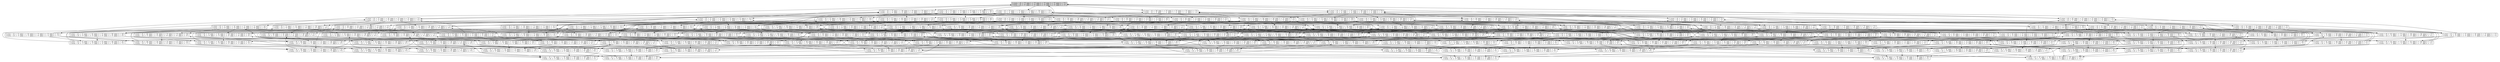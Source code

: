 strict digraph DiskGraph {
node [shape=box,style=rounded]
nodesep=0.35;
subgraph cluster_graph {
color="white";
-7419208078255727558 [label="/\\ state = (0 :> \"T\" @@ 1 :> \"T\" @@ 2 :> \"T\" @@ 3 :> \"T\" @@ 4 :> \"T\")\n/\\ forks = (0 :> \"F\" @@ 1 :> \"F\" @@ 2 :> \"F\" @@ 3 :> \"F\" @@ 4 :> \"F\")",style = filled]
-7419208078255727558 -> -6773305006886567570 [label="",color="black",fontcolor="black"];
-6773305006886567570 [label="/\\ state = (0 :> \"H\" @@ 1 :> \"T\" @@ 2 :> \"T\" @@ 3 :> \"T\" @@ 4 :> \"T\")\n/\\ forks = (0 :> \"F\" @@ 1 :> \"F\" @@ 2 :> \"F\" @@ 3 :> \"F\" @@ 4 :> \"F\")",tooltip="/\\ state = (0 :> \"H\" @@ 1 :> \"T\" @@ 2 :> \"T\" @@ 3 :> \"T\" @@ 4 :> \"T\")\n/\\ forks = (0 :> \"F\" @@ 1 :> \"F\" @@ 2 :> \"F\" @@ 3 :> \"F\" @@ 4 :> \"F\")"];
-7419208078255727558 -> -5344933994419229330 [label="",color="black",fontcolor="black"];
-5344933994419229330 [label="/\\ state = (0 :> \"T\" @@ 1 :> \"H\" @@ 2 :> \"T\" @@ 3 :> \"T\" @@ 4 :> \"T\")\n/\\ forks = (0 :> \"F\" @@ 1 :> \"F\" @@ 2 :> \"F\" @@ 3 :> \"F\" @@ 4 :> \"F\")",tooltip="/\\ state = (0 :> \"T\" @@ 1 :> \"H\" @@ 2 :> \"T\" @@ 3 :> \"T\" @@ 4 :> \"T\")\n/\\ forks = (0 :> \"F\" @@ 1 :> \"F\" @@ 2 :> \"F\" @@ 3 :> \"F\" @@ 4 :> \"F\")"];
-7419208078255727558 -> -940033433751781982 [label="",color="black",fontcolor="black"];
-940033433751781982 [label="/\\ state = (0 :> \"T\" @@ 1 :> \"T\" @@ 2 :> \"H\" @@ 3 :> \"T\" @@ 4 :> \"T\")\n/\\ forks = (0 :> \"F\" @@ 1 :> \"F\" @@ 2 :> \"F\" @@ 3 :> \"F\" @@ 4 :> \"F\")",tooltip="/\\ state = (0 :> \"T\" @@ 1 :> \"T\" @@ 2 :> \"H\" @@ 3 :> \"T\" @@ 4 :> \"T\")\n/\\ forks = (0 :> \"F\" @@ 1 :> \"F\" @@ 2 :> \"F\" @@ 3 :> \"F\" @@ 4 :> \"F\")"];
-7419208078255727558 -> -137761819809708165 [label="",color="black",fontcolor="black"];
-137761819809708165 [label="/\\ state = (0 :> \"T\" @@ 1 :> \"T\" @@ 2 :> \"T\" @@ 3 :> \"H\" @@ 4 :> \"T\")\n/\\ forks = (0 :> \"F\" @@ 1 :> \"F\" @@ 2 :> \"F\" @@ 3 :> \"F\" @@ 4 :> \"F\")",tooltip="/\\ state = (0 :> \"T\" @@ 1 :> \"T\" @@ 2 :> \"T\" @@ 3 :> \"H\" @@ 4 :> \"T\")\n/\\ forks = (0 :> \"F\" @@ 1 :> \"F\" @@ 2 :> \"F\" @@ 3 :> \"F\" @@ 4 :> \"F\")"];
-7419208078255727558 -> -9160574091639009734 [label="",color="black",fontcolor="black"];
-9160574091639009734 [label="/\\ state = (0 :> \"T\" @@ 1 :> \"T\" @@ 2 :> \"T\" @@ 3 :> \"T\" @@ 4 :> \"H\")\n/\\ forks = (0 :> \"F\" @@ 1 :> \"F\" @@ 2 :> \"F\" @@ 3 :> \"F\" @@ 4 :> \"F\")",tooltip="/\\ state = (0 :> \"T\" @@ 1 :> \"T\" @@ 2 :> \"T\" @@ 3 :> \"T\" @@ 4 :> \"H\")\n/\\ forks = (0 :> \"F\" @@ 1 :> \"F\" @@ 2 :> \"F\" @@ 3 :> \"F\" @@ 4 :> \"F\")"];
-6773305006886567570 -> -2505563131012202931 [label="",color="black",fontcolor="black"];
-2505563131012202931 [label="/\\ state = (0 :> \"E\" @@ 1 :> \"T\" @@ 2 :> \"T\" @@ 3 :> \"T\" @@ 4 :> \"T\")\n/\\ forks = (0 :> \"T\" @@ 1 :> \"F\" @@ 2 :> \"F\" @@ 3 :> \"F\" @@ 4 :> \"T\")",tooltip="/\\ state = (0 :> \"E\" @@ 1 :> \"T\" @@ 2 :> \"T\" @@ 3 :> \"T\" @@ 4 :> \"T\")\n/\\ forks = (0 :> \"T\" @@ 1 :> \"F\" @@ 2 :> \"F\" @@ 3 :> \"F\" @@ 4 :> \"T\")"];
-6773305006886567570 -> -8152863679465492422 [label="",color="black",fontcolor="black"];
-8152863679465492422 [label="/\\ state = (0 :> \"H\" @@ 1 :> \"H\" @@ 2 :> \"T\" @@ 3 :> \"T\" @@ 4 :> \"T\")\n/\\ forks = (0 :> \"F\" @@ 1 :> \"F\" @@ 2 :> \"F\" @@ 3 :> \"F\" @@ 4 :> \"F\")",tooltip="/\\ state = (0 :> \"H\" @@ 1 :> \"H\" @@ 2 :> \"T\" @@ 3 :> \"T\" @@ 4 :> \"T\")\n/\\ forks = (0 :> \"F\" @@ 1 :> \"F\" @@ 2 :> \"F\" @@ 3 :> \"F\" @@ 4 :> \"F\")"];
-6773305006886567570 -> -3891783087716638474 [label="",color="black",fontcolor="black"];
-3891783087716638474 [label="/\\ state = (0 :> \"H\" @@ 1 :> \"T\" @@ 2 :> \"H\" @@ 3 :> \"T\" @@ 4 :> \"T\")\n/\\ forks = (0 :> \"F\" @@ 1 :> \"F\" @@ 2 :> \"F\" @@ 3 :> \"F\" @@ 4 :> \"F\")",tooltip="/\\ state = (0 :> \"H\" @@ 1 :> \"T\" @@ 2 :> \"H\" @@ 3 :> \"T\" @@ 4 :> \"T\")\n/\\ forks = (0 :> \"F\" @@ 1 :> \"F\" @@ 2 :> \"F\" @@ 3 :> \"F\" @@ 4 :> \"F\")"];
-6773305006886567570 -> -4242569867592689105 [label="",color="black",fontcolor="black"];
-4242569867592689105 [label="/\\ state = (0 :> \"H\" @@ 1 :> \"T\" @@ 2 :> \"T\" @@ 3 :> \"H\" @@ 4 :> \"T\")\n/\\ forks = (0 :> \"F\" @@ 1 :> \"F\" @@ 2 :> \"F\" @@ 3 :> \"F\" @@ 4 :> \"F\")",tooltip="/\\ state = (0 :> \"H\" @@ 1 :> \"T\" @@ 2 :> \"T\" @@ 3 :> \"H\" @@ 4 :> \"T\")\n/\\ forks = (0 :> \"F\" @@ 1 :> \"F\" @@ 2 :> \"F\" @@ 3 :> \"F\" @@ 4 :> \"F\")"];
-6773305006886567570 -> -4911504069630569618 [label="",color="black",fontcolor="black"];
-4911504069630569618 [label="/\\ state = (0 :> \"H\" @@ 1 :> \"T\" @@ 2 :> \"T\" @@ 3 :> \"T\" @@ 4 :> \"H\")\n/\\ forks = (0 :> \"F\" @@ 1 :> \"F\" @@ 2 :> \"F\" @@ 3 :> \"F\" @@ 4 :> \"F\")",tooltip="/\\ state = (0 :> \"H\" @@ 1 :> \"T\" @@ 2 :> \"T\" @@ 3 :> \"T\" @@ 4 :> \"H\")\n/\\ forks = (0 :> \"F\" @@ 1 :> \"F\" @@ 2 :> \"F\" @@ 3 :> \"F\" @@ 4 :> \"F\")"];
-5344933994419229330 -> -8152863679465492422 [label="",color="black",fontcolor="black"];
-5344933994419229330 -> -4815956443986378348 [label="",color="black",fontcolor="black"];
-4815956443986378348 [label="/\\ state = (0 :> \"T\" @@ 1 :> \"E\" @@ 2 :> \"T\" @@ 3 :> \"T\" @@ 4 :> \"T\")\n/\\ forks = (0 :> \"T\" @@ 1 :> \"T\" @@ 2 :> \"F\" @@ 3 :> \"F\" @@ 4 :> \"F\")",tooltip="/\\ state = (0 :> \"T\" @@ 1 :> \"E\" @@ 2 :> \"T\" @@ 3 :> \"T\" @@ 4 :> \"T\")\n/\\ forks = (0 :> \"T\" @@ 1 :> \"T\" @@ 2 :> \"F\" @@ 3 :> \"F\" @@ 4 :> \"F\")"];
-5344933994419229330 -> -2436724729170932490 [label="",color="black",fontcolor="black"];
-2436724729170932490 [label="/\\ state = (0 :> \"T\" @@ 1 :> \"H\" @@ 2 :> \"H\" @@ 3 :> \"T\" @@ 4 :> \"T\")\n/\\ forks = (0 :> \"F\" @@ 1 :> \"F\" @@ 2 :> \"F\" @@ 3 :> \"F\" @@ 4 :> \"F\")",tooltip="/\\ state = (0 :> \"T\" @@ 1 :> \"H\" @@ 2 :> \"H\" @@ 3 :> \"T\" @@ 4 :> \"T\")\n/\\ forks = (0 :> \"F\" @@ 1 :> \"F\" @@ 2 :> \"F\" @@ 3 :> \"F\" @@ 4 :> \"F\")"];
-5344933994419229330 -> -3256730297424595409 [label="",color="black",fontcolor="black"];
-3256730297424595409 [label="/\\ state = (0 :> \"T\" @@ 1 :> \"H\" @@ 2 :> \"T\" @@ 3 :> \"H\" @@ 4 :> \"T\")\n/\\ forks = (0 :> \"F\" @@ 1 :> \"F\" @@ 2 :> \"F\" @@ 3 :> \"F\" @@ 4 :> \"F\")",tooltip="/\\ state = (0 :> \"T\" @@ 1 :> \"H\" @@ 2 :> \"T\" @@ 3 :> \"H\" @@ 4 :> \"T\")\n/\\ forks = (0 :> \"F\" @@ 1 :> \"F\" @@ 2 :> \"F\" @@ 3 :> \"F\" @@ 4 :> \"F\")"];
-5344933994419229330 -> -6051627128723243154 [label="",color="black",fontcolor="black"];
-6051627128723243154 [label="/\\ state = (0 :> \"T\" @@ 1 :> \"H\" @@ 2 :> \"T\" @@ 3 :> \"T\" @@ 4 :> \"H\")\n/\\ forks = (0 :> \"F\" @@ 1 :> \"F\" @@ 2 :> \"F\" @@ 3 :> \"F\" @@ 4 :> \"F\")",tooltip="/\\ state = (0 :> \"T\" @@ 1 :> \"H\" @@ 2 :> \"T\" @@ 3 :> \"T\" @@ 4 :> \"H\")\n/\\ forks = (0 :> \"F\" @@ 1 :> \"F\" @@ 2 :> \"F\" @@ 3 :> \"F\" @@ 4 :> \"F\")"];
-940033433751781982 -> -3891783087716638474 [label="",color="black",fontcolor="black"];
-940033433751781982 -> -2436724729170932490 [label="",color="black",fontcolor="black"];
-940033433751781982 -> 8086145333479905955 [label="",color="black",fontcolor="black"];
8086145333479905955 [label="/\\ state = (0 :> \"T\" @@ 1 :> \"T\" @@ 2 :> \"E\" @@ 3 :> \"T\" @@ 4 :> \"T\")\n/\\ forks = (0 :> \"F\" @@ 1 :> \"T\" @@ 2 :> \"T\" @@ 3 :> \"F\" @@ 4 :> \"F\")",tooltip="/\\ state = (0 :> \"T\" @@ 1 :> \"T\" @@ 2 :> \"E\" @@ 3 :> \"T\" @@ 4 :> \"T\")\n/\\ forks = (0 :> \"F\" @@ 1 :> \"T\" @@ 2 :> \"T\" @@ 3 :> \"F\" @@ 4 :> \"F\")"];
-940033433751781982 -> -7643897985578719517 [label="",color="black",fontcolor="black"];
-7643897985578719517 [label="/\\ state = (0 :> \"T\" @@ 1 :> \"T\" @@ 2 :> \"H\" @@ 3 :> \"H\" @@ 4 :> \"T\")\n/\\ forks = (0 :> \"F\" @@ 1 :> \"F\" @@ 2 :> \"F\" @@ 3 :> \"F\" @@ 4 :> \"F\")",tooltip="/\\ state = (0 :> \"T\" @@ 1 :> \"T\" @@ 2 :> \"H\" @@ 3 :> \"H\" @@ 4 :> \"T\")\n/\\ forks = (0 :> \"F\" @@ 1 :> \"F\" @@ 2 :> \"F\" @@ 3 :> \"F\" @@ 4 :> \"F\")"];
-940033433751781982 -> -1503389207398846558 [label="",color="black",fontcolor="black"];
-1503389207398846558 [label="/\\ state = (0 :> \"T\" @@ 1 :> \"T\" @@ 2 :> \"H\" @@ 3 :> \"T\" @@ 4 :> \"H\")\n/\\ forks = (0 :> \"F\" @@ 1 :> \"F\" @@ 2 :> \"F\" @@ 3 :> \"F\" @@ 4 :> \"F\")",tooltip="/\\ state = (0 :> \"T\" @@ 1 :> \"T\" @@ 2 :> \"H\" @@ 3 :> \"T\" @@ 4 :> \"H\")\n/\\ forks = (0 :> \"F\" @@ 1 :> \"F\" @@ 2 :> \"F\" @@ 3 :> \"F\" @@ 4 :> \"F\")"];
-137761819809708165 -> -4242569867592689105 [label="",color="black",fontcolor="black"];
-137761819809708165 -> -3256730297424595409 [label="",color="black",fontcolor="black"];
-137761819809708165 -> -7643897985578719517 [label="",color="black",fontcolor="black"];
-137761819809708165 -> 7518230469858245957 [label="",color="black",fontcolor="black"];
7518230469858245957 [label="/\\ state = (0 :> \"T\" @@ 1 :> \"T\" @@ 2 :> \"T\" @@ 3 :> \"E\" @@ 4 :> \"T\")\n/\\ forks = (0 :> \"F\" @@ 1 :> \"F\" @@ 2 :> \"T\" @@ 3 :> \"T\" @@ 4 :> \"F\")",tooltip="/\\ state = (0 :> \"T\" @@ 1 :> \"T\" @@ 2 :> \"T\" @@ 3 :> \"E\" @@ 4 :> \"T\")\n/\\ forks = (0 :> \"F\" @@ 1 :> \"F\" @@ 2 :> \"T\" @@ 3 :> \"T\" @@ 4 :> \"F\")"];
-137761819809708165 -> -1747355202822892165 [label="",color="black",fontcolor="black"];
-1747355202822892165 [label="/\\ state = (0 :> \"T\" @@ 1 :> \"T\" @@ 2 :> \"T\" @@ 3 :> \"H\" @@ 4 :> \"H\")\n/\\ forks = (0 :> \"F\" @@ 1 :> \"F\" @@ 2 :> \"F\" @@ 3 :> \"F\" @@ 4 :> \"F\")",tooltip="/\\ state = (0 :> \"T\" @@ 1 :> \"T\" @@ 2 :> \"T\" @@ 3 :> \"H\" @@ 4 :> \"H\")\n/\\ forks = (0 :> \"F\" @@ 1 :> \"F\" @@ 2 :> \"F\" @@ 3 :> \"F\" @@ 4 :> \"F\")"];
-9160574091639009734 -> -4911504069630569618 [label="",color="black",fontcolor="black"];
-9160574091639009734 -> -6051627128723243154 [label="",color="black",fontcolor="black"];
-9160574091639009734 -> -1503389207398846558 [label="",color="black",fontcolor="black"];
-9160574091639009734 -> -1747355202822892165 [label="",color="black",fontcolor="black"];
-9160574091639009734 -> 7368552761930183164 [label="",color="black",fontcolor="black"];
7368552761930183164 [label="/\\ state = (0 :> \"T\" @@ 1 :> \"T\" @@ 2 :> \"T\" @@ 3 :> \"T\" @@ 4 :> \"E\")\n/\\ forks = (0 :> \"F\" @@ 1 :> \"F\" @@ 2 :> \"F\" @@ 3 :> \"T\" @@ 4 :> \"T\")",tooltip="/\\ state = (0 :> \"T\" @@ 1 :> \"T\" @@ 2 :> \"T\" @@ 3 :> \"T\" @@ 4 :> \"E\")\n/\\ forks = (0 :> \"F\" @@ 1 :> \"F\" @@ 2 :> \"F\" @@ 3 :> \"T\" @@ 4 :> \"T\")"];
-2505563131012202931 -> -7419208078255727558 [label="",color="black",fontcolor="black"];
-2505563131012202931 -> -1017491577723744487 [label="",color="black",fontcolor="black"];
-1017491577723744487 [label="/\\ state = (0 :> \"E\" @@ 1 :> \"H\" @@ 2 :> \"T\" @@ 3 :> \"T\" @@ 4 :> \"T\")\n/\\ forks = (0 :> \"T\" @@ 1 :> \"F\" @@ 2 :> \"F\" @@ 3 :> \"F\" @@ 4 :> \"T\")",tooltip="/\\ state = (0 :> \"E\" @@ 1 :> \"H\" @@ 2 :> \"T\" @@ 3 :> \"T\" @@ 4 :> \"T\")\n/\\ forks = (0 :> \"T\" @@ 1 :> \"F\" @@ 2 :> \"F\" @@ 3 :> \"F\" @@ 4 :> \"T\")"];
-2505563131012202931 -> -5276096128946561067 [label="",color="black",fontcolor="black"];
-5276096128946561067 [label="/\\ state = (0 :> \"E\" @@ 1 :> \"T\" @@ 2 :> \"H\" @@ 3 :> \"T\" @@ 4 :> \"T\")\n/\\ forks = (0 :> \"T\" @@ 1 :> \"F\" @@ 2 :> \"F\" @@ 3 :> \"F\" @@ 4 :> \"T\")",tooltip="/\\ state = (0 :> \"E\" @@ 1 :> \"T\" @@ 2 :> \"H\" @@ 3 :> \"T\" @@ 4 :> \"T\")\n/\\ forks = (0 :> \"T\" @@ 1 :> \"F\" @@ 2 :> \"F\" @@ 3 :> \"F\" @@ 4 :> \"T\")"];
-2505563131012202931 -> -5033533110293502708 [label="",color="black",fontcolor="black"];
-5033533110293502708 [label="/\\ state = (0 :> \"E\" @@ 1 :> \"T\" @@ 2 :> \"T\" @@ 3 :> \"H\" @@ 4 :> \"T\")\n/\\ forks = (0 :> \"T\" @@ 1 :> \"F\" @@ 2 :> \"F\" @@ 3 :> \"F\" @@ 4 :> \"T\")",tooltip="/\\ state = (0 :> \"E\" @@ 1 :> \"T\" @@ 2 :> \"T\" @@ 3 :> \"H\" @@ 4 :> \"T\")\n/\\ forks = (0 :> \"T\" @@ 1 :> \"F\" @@ 2 :> \"F\" @@ 3 :> \"F\" @@ 4 :> \"T\")"];
-2505563131012202931 -> -4256811550639281075 [label="",color="black",fontcolor="black"];
-4256811550639281075 [label="/\\ state = (0 :> \"E\" @@ 1 :> \"T\" @@ 2 :> \"T\" @@ 3 :> \"T\" @@ 4 :> \"H\")\n/\\ forks = (0 :> \"T\" @@ 1 :> \"F\" @@ 2 :> \"F\" @@ 3 :> \"F\" @@ 4 :> \"T\")",tooltip="/\\ state = (0 :> \"E\" @@ 1 :> \"T\" @@ 2 :> \"T\" @@ 3 :> \"T\" @@ 4 :> \"H\")\n/\\ forks = (0 :> \"T\" @@ 1 :> \"F\" @@ 2 :> \"F\" @@ 3 :> \"F\" @@ 4 :> \"T\")"];
-8152863679465492422 -> -1017491577723744487 [label="",color="black",fontcolor="black"];
-8152863679465492422 -> -8781027146672022336 [label="",color="black",fontcolor="black"];
-8781027146672022336 [label="/\\ state = (0 :> \"H\" @@ 1 :> \"E\" @@ 2 :> \"T\" @@ 3 :> \"T\" @@ 4 :> \"T\")\n/\\ forks = (0 :> \"T\" @@ 1 :> \"T\" @@ 2 :> \"F\" @@ 3 :> \"F\" @@ 4 :> \"F\")",tooltip="/\\ state = (0 :> \"H\" @@ 1 :> \"E\" @@ 2 :> \"T\" @@ 3 :> \"T\" @@ 4 :> \"T\")\n/\\ forks = (0 :> \"T\" @@ 1 :> \"T\" @@ 2 :> \"F\" @@ 3 :> \"F\" @@ 4 :> \"F\")"];
-8152863679465492422 -> -1934633930138955358 [label="",color="black",fontcolor="black"];
-1934633930138955358 [label="/\\ state = (0 :> \"H\" @@ 1 :> \"H\" @@ 2 :> \"H\" @@ 3 :> \"T\" @@ 4 :> \"T\")\n/\\ forks = (0 :> \"F\" @@ 1 :> \"F\" @@ 2 :> \"F\" @@ 3 :> \"F\" @@ 4 :> \"F\")",tooltip="/\\ state = (0 :> \"H\" @@ 1 :> \"H\" @@ 2 :> \"H\" @@ 3 :> \"T\" @@ 4 :> \"T\")\n/\\ forks = (0 :> \"F\" @@ 1 :> \"F\" @@ 2 :> \"F\" @@ 3 :> \"F\" @@ 4 :> \"F\")"];
-8152863679465492422 -> -1602144054555169925 [label="",color="black",fontcolor="black"];
-1602144054555169925 [label="/\\ state = (0 :> \"H\" @@ 1 :> \"H\" @@ 2 :> \"T\" @@ 3 :> \"H\" @@ 4 :> \"T\")\n/\\ forks = (0 :> \"F\" @@ 1 :> \"F\" @@ 2 :> \"F\" @@ 3 :> \"F\" @@ 4 :> \"F\")",tooltip="/\\ state = (0 :> \"H\" @@ 1 :> \"H\" @@ 2 :> \"T\" @@ 3 :> \"H\" @@ 4 :> \"T\")\n/\\ forks = (0 :> \"F\" @@ 1 :> \"F\" @@ 2 :> \"F\" @@ 3 :> \"F\" @@ 4 :> \"F\")"];
-8152863679465492422 -> -7562244969127714246 [label="",color="black",fontcolor="black"];
-7562244969127714246 [label="/\\ state = (0 :> \"H\" @@ 1 :> \"H\" @@ 2 :> \"T\" @@ 3 :> \"T\" @@ 4 :> \"H\")\n/\\ forks = (0 :> \"F\" @@ 1 :> \"F\" @@ 2 :> \"F\" @@ 3 :> \"F\" @@ 4 :> \"F\")",tooltip="/\\ state = (0 :> \"H\" @@ 1 :> \"H\" @@ 2 :> \"T\" @@ 3 :> \"T\" @@ 4 :> \"H\")\n/\\ forks = (0 :> \"F\" @@ 1 :> \"F\" @@ 2 :> \"F\" @@ 3 :> \"F\" @@ 4 :> \"F\")"];
-3891783087716638474 -> -5276096128946561067 [label="",color="black",fontcolor="black"];
-3891783087716638474 -> -1934633930138955358 [label="",color="black",fontcolor="black"];
-3891783087716638474 -> 5421785443324495863 [label="",color="black",fontcolor="black"];
5421785443324495863 [label="/\\ state = (0 :> \"H\" @@ 1 :> \"T\" @@ 2 :> \"E\" @@ 3 :> \"T\" @@ 4 :> \"T\")\n/\\ forks = (0 :> \"F\" @@ 1 :> \"T\" @@ 2 :> \"T\" @@ 3 :> \"F\" @@ 4 :> \"F\")",tooltip="/\\ state = (0 :> \"H\" @@ 1 :> \"T\" @@ 2 :> \"E\" @@ 3 :> \"T\" @@ 4 :> \"T\")\n/\\ forks = (0 :> \"F\" @@ 1 :> \"T\" @@ 2 :> \"T\" @@ 3 :> \"F\" @@ 4 :> \"F\")"];
-3891783087716638474 -> -5844928823803724873 [label="",color="black",fontcolor="black"];
-5844928823803724873 [label="/\\ state = (0 :> \"H\" @@ 1 :> \"T\" @@ 2 :> \"H\" @@ 3 :> \"H\" @@ 4 :> \"T\")\n/\\ forks = (0 :> \"F\" @@ 1 :> \"F\" @@ 2 :> \"F\" @@ 3 :> \"F\" @@ 4 :> \"F\")",tooltip="/\\ state = (0 :> \"H\" @@ 1 :> \"T\" @@ 2 :> \"H\" @@ 3 :> \"H\" @@ 4 :> \"T\")\n/\\ forks = (0 :> \"F\" @@ 1 :> \"F\" @@ 2 :> \"F\" @@ 3 :> \"F\" @@ 4 :> \"F\")"];
-3891783087716638474 -> -3446612646816058634 [label="",color="black",fontcolor="black"];
-3446612646816058634 [label="/\\ state = (0 :> \"H\" @@ 1 :> \"T\" @@ 2 :> \"H\" @@ 3 :> \"T\" @@ 4 :> \"H\")\n/\\ forks = (0 :> \"F\" @@ 1 :> \"F\" @@ 2 :> \"F\" @@ 3 :> \"F\" @@ 4 :> \"F\")",tooltip="/\\ state = (0 :> \"H\" @@ 1 :> \"T\" @@ 2 :> \"H\" @@ 3 :> \"T\" @@ 4 :> \"H\")\n/\\ forks = (0 :> \"F\" @@ 1 :> \"F\" @@ 2 :> \"F\" @@ 3 :> \"F\" @@ 4 :> \"F\")"];
-4242569867592689105 -> -5033533110293502708 [label="",color="black",fontcolor="black"];
-4242569867592689105 -> -1602144054555169925 [label="",color="black",fontcolor="black"];
-4242569867592689105 -> -5844928823803724873 [label="",color="black",fontcolor="black"];
-4242569867592689105 -> 6007750995849125905 [label="",color="black",fontcolor="black"];
6007750995849125905 [label="/\\ state = (0 :> \"H\" @@ 1 :> \"T\" @@ 2 :> \"T\" @@ 3 :> \"E\" @@ 4 :> \"T\")\n/\\ forks = (0 :> \"F\" @@ 1 :> \"F\" @@ 2 :> \"T\" @@ 3 :> \"T\" @@ 4 :> \"F\")",tooltip="/\\ state = (0 :> \"H\" @@ 1 :> \"T\" @@ 2 :> \"T\" @@ 3 :> \"E\" @@ 4 :> \"T\")\n/\\ forks = (0 :> \"F\" @@ 1 :> \"F\" @@ 2 :> \"T\" @@ 3 :> \"T\" @@ 4 :> \"F\")"];
-4242569867592689105 -> -2537238773441066961 [label="",color="black",fontcolor="black"];
-2537238773441066961 [label="/\\ state = (0 :> \"H\" @@ 1 :> \"T\" @@ 2 :> \"T\" @@ 3 :> \"H\" @@ 4 :> \"H\")\n/\\ forks = (0 :> \"F\" @@ 1 :> \"F\" @@ 2 :> \"F\" @@ 3 :> \"F\" @@ 4 :> \"F\")",tooltip="/\\ state = (0 :> \"H\" @@ 1 :> \"T\" @@ 2 :> \"T\" @@ 3 :> \"H\" @@ 4 :> \"H\")\n/\\ forks = (0 :> \"F\" @@ 1 :> \"F\" @@ 2 :> \"F\" @@ 3 :> \"F\" @@ 4 :> \"F\")"];
-4911504069630569618 -> -4256811550639281075 [label="",color="black",fontcolor="black"];
-4911504069630569618 -> -7562244969127714246 [label="",color="black",fontcolor="black"];
-4911504069630569618 -> -3446612646816058634 [label="",color="black",fontcolor="black"];
-4911504069630569618 -> -2537238773441066961 [label="",color="black",fontcolor="black"];
-4911504069630569618 -> 6722630448824937640 [label="",color="black",fontcolor="black"];
6722630448824937640 [label="/\\ state = (0 :> \"H\" @@ 1 :> \"T\" @@ 2 :> \"T\" @@ 3 :> \"T\" @@ 4 :> \"E\")\n/\\ forks = (0 :> \"F\" @@ 1 :> \"F\" @@ 2 :> \"F\" @@ 3 :> \"T\" @@ 4 :> \"T\")",tooltip="/\\ state = (0 :> \"H\" @@ 1 :> \"T\" @@ 2 :> \"T\" @@ 3 :> \"T\" @@ 4 :> \"E\")\n/\\ forks = (0 :> \"F\" @@ 1 :> \"F\" @@ 2 :> \"F\" @@ 3 :> \"T\" @@ 4 :> \"T\")"];
-4815956443986378348 -> -8781027146672022336 [label="",color="black",fontcolor="black"];
-4815956443986378348 -> -7419208078255727558 [label="",color="black",fontcolor="black"];
-4815956443986378348 -> -2965708055799373812 [label="",color="black",fontcolor="black"];
-2965708055799373812 [label="/\\ state = (0 :> \"T\" @@ 1 :> \"E\" @@ 2 :> \"H\" @@ 3 :> \"T\" @@ 4 :> \"T\")\n/\\ forks = (0 :> \"T\" @@ 1 :> \"T\" @@ 2 :> \"F\" @@ 3 :> \"F\" @@ 4 :> \"F\")",tooltip="/\\ state = (0 :> \"T\" @@ 1 :> \"E\" @@ 2 :> \"H\" @@ 3 :> \"T\" @@ 4 :> \"T\")\n/\\ forks = (0 :> \"T\" @@ 1 :> \"T\" @@ 2 :> \"F\" @@ 3 :> \"F\" @@ 4 :> \"F\")"];
-4815956443986378348 -> -2723139608391312683 [label="",color="black",fontcolor="black"];
-2723139608391312683 [label="/\\ state = (0 :> \"T\" @@ 1 :> \"E\" @@ 2 :> \"T\" @@ 3 :> \"H\" @@ 4 :> \"T\")\n/\\ forks = (0 :> \"T\" @@ 1 :> \"T\" @@ 2 :> \"F\" @@ 3 :> \"F\" @@ 4 :> \"F\")",tooltip="/\\ state = (0 :> \"T\" @@ 1 :> \"E\" @@ 2 :> \"T\" @@ 3 :> \"H\" @@ 4 :> \"T\")\n/\\ forks = (0 :> \"T\" @@ 1 :> \"T\" @@ 2 :> \"F\" @@ 3 :> \"F\" @@ 4 :> \"F\")"];
-4815956443986378348 -> -6558086818458348652 [label="",color="black",fontcolor="black"];
-6558086818458348652 [label="/\\ state = (0 :> \"T\" @@ 1 :> \"E\" @@ 2 :> \"T\" @@ 3 :> \"T\" @@ 4 :> \"H\")\n/\\ forks = (0 :> \"T\" @@ 1 :> \"T\" @@ 2 :> \"F\" @@ 3 :> \"F\" @@ 4 :> \"F\")",tooltip="/\\ state = (0 :> \"T\" @@ 1 :> \"E\" @@ 2 :> \"T\" @@ 3 :> \"T\" @@ 4 :> \"H\")\n/\\ forks = (0 :> \"T\" @@ 1 :> \"T\" @@ 2 :> \"F\" @@ 3 :> \"F\" @@ 4 :> \"F\")"];
-2436724729170932490 -> -1934633930138955358 [label="",color="black",fontcolor="black"];
-2436724729170932490 -> -2965708055799373812 [label="",color="black",fontcolor="black"];
-2436724729170932490 -> 6695890576885165047 [label="",color="black",fontcolor="black"];
6695890576885165047 [label="/\\ state = (0 :> \"T\" @@ 1 :> \"H\" @@ 2 :> \"E\" @@ 3 :> \"T\" @@ 4 :> \"T\")\n/\\ forks = (0 :> \"F\" @@ 1 :> \"T\" @@ 2 :> \"T\" @@ 3 :> \"F\" @@ 4 :> \"F\")",tooltip="/\\ state = (0 :> \"T\" @@ 1 :> \"H\" @@ 2 :> \"E\" @@ 3 :> \"T\" @@ 4 :> \"T\")\n/\\ forks = (0 :> \"F\" @@ 1 :> \"T\" @@ 2 :> \"T\" @@ 3 :> \"F\" @@ 4 :> \"F\")"];
-2436724729170932490 -> -5102512331814791241 [label="",color="black",fontcolor="black"];
-5102512331814791241 [label="/\\ state = (0 :> \"T\" @@ 1 :> \"H\" @@ 2 :> \"H\" @@ 3 :> \"H\" @@ 4 :> \"T\")\n/\\ forks = (0 :> \"F\" @@ 1 :> \"F\" @@ 2 :> \"F\" @@ 3 :> \"F\" @@ 4 :> \"F\")",tooltip="/\\ state = (0 :> \"T\" @@ 1 :> \"H\" @@ 2 :> \"H\" @@ 3 :> \"H\" @@ 4 :> \"T\")\n/\\ forks = (0 :> \"F\" @@ 1 :> \"F\" @@ 2 :> \"F\" @@ 3 :> \"F\" @@ 4 :> \"F\")"];
-2436724729170932490 -> -4036997484055798026 [label="",color="black",fontcolor="black"];
-4036997484055798026 [label="/\\ state = (0 :> \"T\" @@ 1 :> \"H\" @@ 2 :> \"H\" @@ 3 :> \"T\" @@ 4 :> \"H\")\n/\\ forks = (0 :> \"F\" @@ 1 :> \"F\" @@ 2 :> \"F\" @@ 3 :> \"F\" @@ 4 :> \"F\")",tooltip="/\\ state = (0 :> \"T\" @@ 1 :> \"H\" @@ 2 :> \"H\" @@ 3 :> \"T\" @@ 4 :> \"H\")\n/\\ forks = (0 :> \"F\" @@ 1 :> \"F\" @@ 2 :> \"F\" @@ 3 :> \"F\" @@ 4 :> \"F\")"];
-3256730297424595409 -> -1602144054555169925 [label="",color="black",fontcolor="black"];
-3256730297424595409 -> -2723139608391312683 [label="",color="black",fontcolor="black"];
-3256730297424595409 -> -5102512331814791241 [label="",color="black",fontcolor="black"];
-3256730297424595409 -> 4939685253834574865 [label="",color="black",fontcolor="black"];
4939685253834574865 [label="/\\ state = (0 :> \"T\" @@ 1 :> \"H\" @@ 2 :> \"T\" @@ 3 :> \"E\" @@ 4 :> \"T\")\n/\\ forks = (0 :> \"F\" @@ 1 :> \"F\" @@ 2 :> \"T\" @@ 3 :> \"T\" @@ 4 :> \"F\")",tooltip="/\\ state = (0 :> \"T\" @@ 1 :> \"H\" @@ 2 :> \"T\" @@ 3 :> \"E\" @@ 4 :> \"T\")\n/\\ forks = (0 :> \"F\" @@ 1 :> \"F\" @@ 2 :> \"T\" @@ 3 :> \"T\" @@ 4 :> \"F\")"];
-3256730297424595409 -> -3811326331343395793 [label="",color="black",fontcolor="black"];
-3811326331343395793 [label="/\\ state = (0 :> \"T\" @@ 1 :> \"H\" @@ 2 :> \"T\" @@ 3 :> \"H\" @@ 4 :> \"H\")\n/\\ forks = (0 :> \"F\" @@ 1 :> \"F\" @@ 2 :> \"F\" @@ 3 :> \"F\" @@ 4 :> \"F\")",tooltip="/\\ state = (0 :> \"T\" @@ 1 :> \"H\" @@ 2 :> \"T\" @@ 3 :> \"H\" @@ 4 :> \"H\")\n/\\ forks = (0 :> \"F\" @@ 1 :> \"F\" @@ 2 :> \"F\" @@ 3 :> \"F\" @@ 4 :> \"F\")"];
-6051627128723243154 -> -7562244969127714246 [label="",color="black",fontcolor="black"];
-6051627128723243154 -> -6558086818458348652 [label="",color="black",fontcolor="black"];
-6051627128723243154 -> -4036997484055798026 [label="",color="black",fontcolor="black"];
-6051627128723243154 -> -3811326331343395793 [label="",color="black",fontcolor="black"];
-6051627128723243154 -> 5375341804406358184 [label="",color="black",fontcolor="black"];
5375341804406358184 [label="/\\ state = (0 :> \"T\" @@ 1 :> \"H\" @@ 2 :> \"T\" @@ 3 :> \"T\" @@ 4 :> \"E\")\n/\\ forks = (0 :> \"F\" @@ 1 :> \"F\" @@ 2 :> \"F\" @@ 3 :> \"T\" @@ 4 :> \"T\")",tooltip="/\\ state = (0 :> \"T\" @@ 1 :> \"H\" @@ 2 :> \"T\" @@ 3 :> \"T\" @@ 4 :> \"E\")\n/\\ forks = (0 :> \"F\" @@ 1 :> \"F\" @@ 2 :> \"F\" @@ 3 :> \"T\" @@ 4 :> \"T\")"];
8086145333479905955 -> 5421785443324495863 [label="",color="black",fontcolor="black"];
8086145333479905955 -> 6695890576885165047 [label="",color="black",fontcolor="black"];
8086145333479905955 -> -7419208078255727558 [label="",color="black",fontcolor="black"];
8086145333479905955 -> 1668862404281942498 [label="",color="black",fontcolor="black"];
1668862404281942498 [label="/\\ state = (0 :> \"T\" @@ 1 :> \"T\" @@ 2 :> \"E\" @@ 3 :> \"H\" @@ 4 :> \"T\")\n/\\ forks = (0 :> \"F\" @@ 1 :> \"T\" @@ 2 :> \"T\" @@ 3 :> \"F\" @@ 4 :> \"F\")",tooltip="/\\ state = (0 :> \"T\" @@ 1 :> \"T\" @@ 2 :> \"E\" @@ 3 :> \"H\" @@ 4 :> \"T\")\n/\\ forks = (0 :> \"F\" @@ 1 :> \"T\" @@ 2 :> \"T\" @@ 3 :> \"F\" @@ 4 :> \"F\")"];
8086145333479905955 -> 7629508707238185123 [label="",color="black",fontcolor="black"];
7629508707238185123 [label="/\\ state = (0 :> \"T\" @@ 1 :> \"T\" @@ 2 :> \"E\" @@ 3 :> \"T\" @@ 4 :> \"H\")\n/\\ forks = (0 :> \"F\" @@ 1 :> \"T\" @@ 2 :> \"T\" @@ 3 :> \"F\" @@ 4 :> \"F\")",tooltip="/\\ state = (0 :> \"T\" @@ 1 :> \"T\" @@ 2 :> \"E\" @@ 3 :> \"T\" @@ 4 :> \"H\")\n/\\ forks = (0 :> \"F\" @@ 1 :> \"T\" @@ 2 :> \"T\" @@ 3 :> \"F\" @@ 4 :> \"F\")"];
-7643897985578719517 -> -5844928823803724873 [label="",color="black",fontcolor="black"];
-7643897985578719517 -> -5102512331814791241 [label="",color="black",fontcolor="black"];
-7643897985578719517 -> 1668862404281942498 [label="",color="black",fontcolor="black"];
-7643897985578719517 -> 264559927753383133 [label="",color="black",fontcolor="black"];
264559927753383133 [label="/\\ state = (0 :> \"T\" @@ 1 :> \"T\" @@ 2 :> \"H\" @@ 3 :> \"E\" @@ 4 :> \"T\")\n/\\ forks = (0 :> \"F\" @@ 1 :> \"F\" @@ 2 :> \"T\" @@ 3 :> \"T\" @@ 4 :> \"F\")",tooltip="/\\ state = (0 :> \"T\" @@ 1 :> \"T\" @@ 2 :> \"H\" @@ 3 :> \"E\" @@ 4 :> \"T\")\n/\\ forks = (0 :> \"F\" @@ 1 :> \"F\" @@ 2 :> \"T\" @@ 3 :> \"T\" @@ 4 :> \"F\")"];
-7643897985578719517 -> -8341268293802281757 [label="",color="black",fontcolor="black"];
-8341268293802281757 [label="/\\ state = (0 :> \"T\" @@ 1 :> \"T\" @@ 2 :> \"H\" @@ 3 :> \"H\" @@ 4 :> \"H\")\n/\\ forks = (0 :> \"F\" @@ 1 :> \"F\" @@ 2 :> \"F\" @@ 3 :> \"F\" @@ 4 :> \"F\")",tooltip="/\\ state = (0 :> \"T\" @@ 1 :> \"T\" @@ 2 :> \"H\" @@ 3 :> \"H\" @@ 4 :> \"H\")\n/\\ forks = (0 :> \"F\" @@ 1 :> \"F\" @@ 2 :> \"F\" @@ 3 :> \"F\" @@ 4 :> \"F\")"];
-1503389207398846558 -> -3446612646816058634 [label="",color="black",fontcolor="black"];
-1503389207398846558 -> -4036997484055798026 [label="",color="black",fontcolor="black"];
-1503389207398846558 -> 7629508707238185123 [label="",color="black",fontcolor="black"];
-1503389207398846558 -> -8341268293802281757 [label="",color="black",fontcolor="black"];
-1503389207398846558 -> 990689317551755364 [label="",color="black",fontcolor="black"];
990689317551755364 [label="/\\ state = (0 :> \"T\" @@ 1 :> \"T\" @@ 2 :> \"H\" @@ 3 :> \"T\" @@ 4 :> \"E\")\n/\\ forks = (0 :> \"F\" @@ 1 :> \"F\" @@ 2 :> \"F\" @@ 3 :> \"T\" @@ 4 :> \"T\")",tooltip="/\\ state = (0 :> \"T\" @@ 1 :> \"T\" @@ 2 :> \"H\" @@ 3 :> \"T\" @@ 4 :> \"E\")\n/\\ forks = (0 :> \"F\" @@ 1 :> \"F\" @@ 2 :> \"F\" @@ 3 :> \"T\" @@ 4 :> \"T\")"];
7518230469858245957 -> 6007750995849125905 [label="",color="black",fontcolor="black"];
7518230469858245957 -> 4939685253834574865 [label="",color="black",fontcolor="black"];
7518230469858245957 -> 264559927753383133 [label="",color="black",fontcolor="black"];
7518230469858245957 -> -7419208078255727558 [label="",color="black",fontcolor="black"];
7518230469858245957 -> 8178722941870354245 [label="",color="black",fontcolor="black"];
8178722941870354245 [label="/\\ state = (0 :> \"T\" @@ 1 :> \"T\" @@ 2 :> \"T\" @@ 3 :> \"E\" @@ 4 :> \"H\")\n/\\ forks = (0 :> \"F\" @@ 1 :> \"F\" @@ 2 :> \"T\" @@ 3 :> \"T\" @@ 4 :> \"F\")",tooltip="/\\ state = (0 :> \"T\" @@ 1 :> \"T\" @@ 2 :> \"T\" @@ 3 :> \"E\" @@ 4 :> \"H\")\n/\\ forks = (0 :> \"F\" @@ 1 :> \"F\" @@ 2 :> \"T\" @@ 3 :> \"T\" @@ 4 :> \"F\")"];
-1747355202822892165 -> -2537238773441066961 [label="",color="black",fontcolor="black"];
-1747355202822892165 -> -3811326331343395793 [label="",color="black",fontcolor="black"];
-1747355202822892165 -> -8341268293802281757 [label="",color="black",fontcolor="black"];
-1747355202822892165 -> 8178722941870354245 [label="",color="black",fontcolor="black"];
-1747355202822892165 -> 98345161320835773 [label="",color="black",fontcolor="black"];
98345161320835773 [label="/\\ state = (0 :> \"T\" @@ 1 :> \"T\" @@ 2 :> \"T\" @@ 3 :> \"H\" @@ 4 :> \"E\")\n/\\ forks = (0 :> \"F\" @@ 1 :> \"F\" @@ 2 :> \"F\" @@ 3 :> \"T\" @@ 4 :> \"T\")",tooltip="/\\ state = (0 :> \"T\" @@ 1 :> \"T\" @@ 2 :> \"T\" @@ 3 :> \"H\" @@ 4 :> \"E\")\n/\\ forks = (0 :> \"F\" @@ 1 :> \"F\" @@ 2 :> \"F\" @@ 3 :> \"T\" @@ 4 :> \"T\")"];
7368552761930183164 -> 6722630448824937640 [label="",color="black",fontcolor="black"];
7368552761930183164 -> 5375341804406358184 [label="",color="black",fontcolor="black"];
7368552761930183164 -> 990689317551755364 [label="",color="black",fontcolor="black"];
7368552761930183164 -> 98345161320835773 [label="",color="black",fontcolor="black"];
7368552761930183164 -> -7419208078255727558 [label="",color="black",fontcolor="black"];
-1017491577723744487 -> -5344933994419229330 [label="",color="black",fontcolor="black"];
-1017491577723744487 -> -7341749406440149375 [label="",color="black",fontcolor="black"];
-7341749406440149375 [label="/\\ state = (0 :> \"E\" @@ 1 :> \"H\" @@ 2 :> \"H\" @@ 3 :> \"T\" @@ 4 :> \"T\")\n/\\ forks = (0 :> \"T\" @@ 1 :> \"F\" @@ 2 :> \"F\" @@ 3 :> \"F\" @@ 4 :> \"T\")",tooltip="/\\ state = (0 :> \"E\" @@ 1 :> \"H\" @@ 2 :> \"H\" @@ 3 :> \"T\" @@ 4 :> \"T\")\n/\\ forks = (0 :> \"T\" @@ 1 :> \"F\" @@ 2 :> \"F\" @@ 3 :> \"F\" @@ 4 :> \"T\")"];
-1017491577723744487 -> -7566580532337093544 [label="",color="black",fontcolor="black"];
-7566580532337093544 [label="/\\ state = (0 :> \"E\" @@ 1 :> \"H\" @@ 2 :> \"T\" @@ 3 :> \"H\" @@ 4 :> \"T\")\n/\\ forks = (0 :> \"T\" @@ 1 :> \"F\" @@ 2 :> \"F\" @@ 3 :> \"F\" @@ 4 :> \"T\")",tooltip="/\\ state = (0 :> \"E\" @@ 1 :> \"H\" @@ 2 :> \"T\" @@ 3 :> \"H\" @@ 4 :> \"T\")\n/\\ forks = (0 :> \"T\" @@ 1 :> \"F\" @@ 2 :> \"F\" @@ 3 :> \"F\" @@ 4 :> \"T\")"];
-1017491577723744487 -> -1713739347305620199 [label="",color="black",fontcolor="black"];
-1713739347305620199 [label="/\\ state = (0 :> \"E\" @@ 1 :> \"H\" @@ 2 :> \"T\" @@ 3 :> \"T\" @@ 4 :> \"H\")\n/\\ forks = (0 :> \"T\" @@ 1 :> \"F\" @@ 2 :> \"F\" @@ 3 :> \"F\" @@ 4 :> \"T\")",tooltip="/\\ state = (0 :> \"E\" @@ 1 :> \"H\" @@ 2 :> \"T\" @@ 3 :> \"T\" @@ 4 :> \"H\")\n/\\ forks = (0 :> \"T\" @@ 1 :> \"F\" @@ 2 :> \"F\" @@ 3 :> \"F\" @@ 4 :> \"T\")"];
-5276096128946561067 -> -940033433751781982 [label="",color="black",fontcolor="black"];
-5276096128946561067 -> -7341749406440149375 [label="",color="black",fontcolor="black"];
-5276096128946561067 -> 3748151861503916244 [label="",color="black",fontcolor="black"];
3748151861503916244 [label="/\\ state = (0 :> \"E\" @@ 1 :> \"T\" @@ 2 :> \"E\" @@ 3 :> \"T\" @@ 4 :> \"T\")\n/\\ forks = (0 :> \"T\" @@ 1 :> \"T\" @@ 2 :> \"T\" @@ 3 :> \"F\" @@ 4 :> \"T\")",tooltip="/\\ state = (0 :> \"E\" @@ 1 :> \"T\" @@ 2 :> \"E\" @@ 3 :> \"T\" @@ 4 :> \"T\")\n/\\ forks = (0 :> \"T\" @@ 1 :> \"T\" @@ 2 :> \"T\" @@ 3 :> \"F\" @@ 4 :> \"T\")"];
-5276096128946561067 -> -3325708955666496364 [label="",color="black",fontcolor="black"];
-3325708955666496364 [label="/\\ state = (0 :> \"E\" @@ 1 :> \"T\" @@ 2 :> \"H\" @@ 3 :> \"H\" @@ 4 :> \"T\")\n/\\ forks = (0 :> \"T\" @@ 1 :> \"F\" @@ 2 :> \"F\" @@ 3 :> \"F\" @@ 4 :> \"T\")",tooltip="/\\ state = (0 :> \"E\" @@ 1 :> \"T\" @@ 2 :> \"H\" @@ 3 :> \"H\" @@ 4 :> \"T\")\n/\\ forks = (0 :> \"T\" @@ 1 :> \"F\" @@ 2 :> \"F\" @@ 3 :> \"F\" @@ 4 :> \"T\")"];
-5276096128946561067 -> -5831812491545571883 [label="",color="black",fontcolor="black"];
-5831812491545571883 [label="/\\ state = (0 :> \"E\" @@ 1 :> \"T\" @@ 2 :> \"H\" @@ 3 :> \"T\" @@ 4 :> \"H\")\n/\\ forks = (0 :> \"T\" @@ 1 :> \"F\" @@ 2 :> \"F\" @@ 3 :> \"F\" @@ 4 :> \"T\")",tooltip="/\\ state = (0 :> \"E\" @@ 1 :> \"T\" @@ 2 :> \"H\" @@ 3 :> \"T\" @@ 4 :> \"H\")\n/\\ forks = (0 :> \"T\" @@ 1 :> \"F\" @@ 2 :> \"F\" @@ 3 :> \"F\" @@ 4 :> \"T\")"];
-5033533110293502708 -> -137761819809708165 [label="",color="black",fontcolor="black"];
-5033533110293502708 -> -7566580532337093544 [label="",color="black",fontcolor="black"];
-5033533110293502708 -> -3325708955666496364 [label="",color="black",fontcolor="black"];
-5033533110293502708 -> 3199175125706694450 [label="",color="black",fontcolor="black"];
3199175125706694450 [label="/\\ state = (0 :> \"E\" @@ 1 :> \"T\" @@ 2 :> \"T\" @@ 3 :> \"E\" @@ 4 :> \"T\")\n/\\ forks = (0 :> \"T\" @@ 1 :> \"F\" @@ 2 :> \"T\" @@ 3 :> \"T\" @@ 4 :> \"T\")",tooltip="/\\ state = (0 :> \"E\" @@ 1 :> \"T\" @@ 2 :> \"T\" @@ 3 :> \"E\" @@ 4 :> \"T\")\n/\\ forks = (0 :> \"T\" @@ 1 :> \"F\" @@ 2 :> \"T\" @@ 3 :> \"T\" @@ 4 :> \"T\")"];
-5033533110293502708 -> -6632681128586643700 [label="",color="black",fontcolor="black"];
-6632681128586643700 [label="/\\ state = (0 :> \"E\" @@ 1 :> \"T\" @@ 2 :> \"T\" @@ 3 :> \"H\" @@ 4 :> \"H\")\n/\\ forks = (0 :> \"T\" @@ 1 :> \"F\" @@ 2 :> \"F\" @@ 3 :> \"F\" @@ 4 :> \"T\")",tooltip="/\\ state = (0 :> \"E\" @@ 1 :> \"T\" @@ 2 :> \"T\" @@ 3 :> \"H\" @@ 4 :> \"H\")\n/\\ forks = (0 :> \"T\" @@ 1 :> \"F\" @@ 2 :> \"F\" @@ 3 :> \"F\" @@ 4 :> \"T\")"];
-4256811550639281075 -> -9160574091639009734 [label="",color="black",fontcolor="black"];
-4256811550639281075 -> -1713739347305620199 [label="",color="black",fontcolor="black"];
-4256811550639281075 -> -5831812491545571883 [label="",color="black",fontcolor="black"];
-4256811550639281075 -> -6632681128586643700 [label="",color="black",fontcolor="black"];
-8781027146672022336 -> -6773305006886567570 [label="",color="black",fontcolor="black"];
-8781027146672022336 -> -1306466893276807848 [label="",color="black",fontcolor="black"];
-1306466893276807848 [label="/\\ state = (0 :> \"H\" @@ 1 :> \"E\" @@ 2 :> \"H\" @@ 3 :> \"T\" @@ 4 :> \"T\")\n/\\ forks = (0 :> \"T\" @@ 1 :> \"T\" @@ 2 :> \"F\" @@ 3 :> \"F\" @@ 4 :> \"F\")",tooltip="/\\ state = (0 :> \"H\" @@ 1 :> \"E\" @@ 2 :> \"H\" @@ 3 :> \"T\" @@ 4 :> \"T\")\n/\\ forks = (0 :> \"T\" @@ 1 :> \"T\" @@ 2 :> \"F\" @@ 3 :> \"F\" @@ 4 :> \"F\")"];
-8781027146672022336 -> -2216692956864772223 [label="",color="black",fontcolor="black"];
-2216692956864772223 [label="/\\ state = (0 :> \"H\" @@ 1 :> \"E\" @@ 2 :> \"T\" @@ 3 :> \"H\" @@ 4 :> \"T\")\n/\\ forks = (0 :> \"T\" @@ 1 :> \"T\" @@ 2 :> \"F\" @@ 3 :> \"F\" @@ 4 :> \"F\")",tooltip="/\\ state = (0 :> \"H\" @@ 1 :> \"E\" @@ 2 :> \"T\" @@ 3 :> \"H\" @@ 4 :> \"T\")\n/\\ forks = (0 :> \"T\" @@ 1 :> \"T\" @@ 2 :> \"F\" @@ 3 :> \"F\" @@ 4 :> \"F\")"];
-8781027146672022336 -> -6920570565599998272 [label="",color="black",fontcolor="black"];
-6920570565599998272 [label="/\\ state = (0 :> \"H\" @@ 1 :> \"E\" @@ 2 :> \"T\" @@ 3 :> \"T\" @@ 4 :> \"H\")\n/\\ forks = (0 :> \"T\" @@ 1 :> \"T\" @@ 2 :> \"F\" @@ 3 :> \"F\" @@ 4 :> \"F\")",tooltip="/\\ state = (0 :> \"H\" @@ 1 :> \"E\" @@ 2 :> \"T\" @@ 3 :> \"T\" @@ 4 :> \"H\")\n/\\ forks = (0 :> \"T\" @@ 1 :> \"T\" @@ 2 :> \"F\" @@ 3 :> \"F\" @@ 4 :> \"F\")"];
-1934633930138955358 -> -7341749406440149375 [label="",color="black",fontcolor="black"];
-1934633930138955358 -> -1306466893276807848 [label="",color="black",fontcolor="black"];
-1934633930138955358 -> 7486489413927384739 [label="",color="black",fontcolor="black"];
7486489413927384739 [label="/\\ state = (0 :> \"H\" @@ 1 :> \"H\" @@ 2 :> \"E\" @@ 3 :> \"T\" @@ 4 :> \"T\")\n/\\ forks = (0 :> \"F\" @@ 1 :> \"T\" @@ 2 :> \"T\" @@ 3 :> \"F\" @@ 4 :> \"F\")",tooltip="/\\ state = (0 :> \"H\" @@ 1 :> \"H\" @@ 2 :> \"E\" @@ 3 :> \"T\" @@ 4 :> \"T\")\n/\\ forks = (0 :> \"F\" @@ 1 :> \"T\" @@ 2 :> \"T\" @@ 3 :> \"F\" @@ 4 :> \"F\")"];
-1934633930138955358 -> -9062945157273613597 [label="",color="black",fontcolor="black"];
-9062945157273613597 [label="/\\ state = (0 :> \"H\" @@ 1 :> \"H\" @@ 2 :> \"H\" @@ 3 :> \"H\" @@ 4 :> \"T\")\n/\\ forks = (0 :> \"F\" @@ 1 :> \"F\" @@ 2 :> \"F\" @@ 3 :> \"F\" @@ 4 :> \"F\")",tooltip="/\\ state = (0 :> \"H\" @@ 1 :> \"H\" @@ 2 :> \"H\" @@ 3 :> \"H\" @@ 4 :> \"T\")\n/\\ forks = (0 :> \"F\" @@ 1 :> \"F\" @@ 2 :> \"F\" @@ 3 :> \"F\" @@ 4 :> \"F\")"];
-1934633930138955358 -> -220540757641509982 [label="",color="black",fontcolor="black"];
-220540757641509982 [label="/\\ state = (0 :> \"H\" @@ 1 :> \"H\" @@ 2 :> \"H\" @@ 3 :> \"T\" @@ 4 :> \"H\")\n/\\ forks = (0 :> \"F\" @@ 1 :> \"F\" @@ 2 :> \"F\" @@ 3 :> \"F\" @@ 4 :> \"F\")",tooltip="/\\ state = (0 :> \"H\" @@ 1 :> \"H\" @@ 2 :> \"H\" @@ 3 :> \"T\" @@ 4 :> \"H\")\n/\\ forks = (0 :> \"F\" @@ 1 :> \"F\" @@ 2 :> \"F\" @@ 3 :> \"F\" @@ 4 :> \"F\")"];
-1602144054555169925 -> -7566580532337093544 [label="",color="black",fontcolor="black"];
-1602144054555169925 -> -2216692956864772223 [label="",color="black",fontcolor="black"];
-1602144054555169925 -> -9062945157273613597 [label="",color="black",fontcolor="black"];
-1602144054555169925 -> 9188617458669752645 [label="",color="black",fontcolor="black"];
9188617458669752645 [label="/\\ state = (0 :> \"H\" @@ 1 :> \"H\" @@ 2 :> \"T\" @@ 3 :> \"E\" @@ 4 :> \"T\")\n/\\ forks = (0 :> \"F\" @@ 1 :> \"F\" @@ 2 :> \"T\" @@ 3 :> \"T\" @@ 4 :> \"F\")",tooltip="/\\ state = (0 :> \"H\" @@ 1 :> \"H\" @@ 2 :> \"T\" @@ 3 :> \"E\" @@ 4 :> \"T\")\n/\\ forks = (0 :> \"F\" @@ 1 :> \"F\" @@ 2 :> \"T\" @@ 3 :> \"T\" @@ 4 :> \"F\")"];
-1602144054555169925 -> -1147646523739063941 [label="",color="black",fontcolor="black"];
-1147646523739063941 [label="/\\ state = (0 :> \"H\" @@ 1 :> \"H\" @@ 2 :> \"T\" @@ 3 :> \"H\" @@ 4 :> \"H\")\n/\\ forks = (0 :> \"F\" @@ 1 :> \"F\" @@ 2 :> \"F\" @@ 3 :> \"F\" @@ 4 :> \"F\")",tooltip="/\\ state = (0 :> \"H\" @@ 1 :> \"H\" @@ 2 :> \"T\" @@ 3 :> \"H\" @@ 4 :> \"H\")\n/\\ forks = (0 :> \"F\" @@ 1 :> \"F\" @@ 2 :> \"F\" @@ 3 :> \"F\" @@ 4 :> \"F\")"];
-7562244969127714246 -> -1713739347305620199 [label="",color="black",fontcolor="black"];
-7562244969127714246 -> -6920570565599998272 [label="",color="black",fontcolor="black"];
-7562244969127714246 -> -220540757641509982 [label="",color="black",fontcolor="black"];
-7562244969127714246 -> -1147646523739063941 [label="",color="black",fontcolor="black"];
-7562244969127714246 -> 8183255546243046908 [label="",color="black",fontcolor="black"];
8183255546243046908 [label="/\\ state = (0 :> \"H\" @@ 1 :> \"H\" @@ 2 :> \"T\" @@ 3 :> \"T\" @@ 4 :> \"E\")\n/\\ forks = (0 :> \"F\" @@ 1 :> \"F\" @@ 2 :> \"F\" @@ 3 :> \"T\" @@ 4 :> \"T\")",tooltip="/\\ state = (0 :> \"H\" @@ 1 :> \"H\" @@ 2 :> \"T\" @@ 3 :> \"T\" @@ 4 :> \"E\")\n/\\ forks = (0 :> \"F\" @@ 1 :> \"F\" @@ 2 :> \"F\" @@ 3 :> \"T\" @@ 4 :> \"T\")"];
5421785443324495863 -> 3748151861503916244 [label="",color="black",fontcolor="black"];
5421785443324495863 -> 7486489413927384739 [label="",color="black",fontcolor="black"];
5421785443324495863 -> -6773305006886567570 [label="",color="black",fontcolor="black"];
5421785443324495863 -> 3179878852294335670 [label="",color="black",fontcolor="black"];
3179878852294335670 [label="/\\ state = (0 :> \"H\" @@ 1 :> \"T\" @@ 2 :> \"E\" @@ 3 :> \"H\" @@ 4 :> \"T\")\n/\\ forks = (0 :> \"F\" @@ 1 :> \"T\" @@ 2 :> \"T\" @@ 3 :> \"F\" @@ 4 :> \"F\")",tooltip="/\\ state = (0 :> \"H\" @@ 1 :> \"T\" @@ 2 :> \"E\" @@ 3 :> \"H\" @@ 4 :> \"T\")\n/\\ forks = (0 :> \"F\" @@ 1 :> \"T\" @@ 2 :> \"T\" @@ 3 :> \"F\" @@ 4 :> \"F\")"];
5421785443324495863 -> 5974230287693092343 [label="",color="black",fontcolor="black"];
5974230287693092343 [label="/\\ state = (0 :> \"H\" @@ 1 :> \"T\" @@ 2 :> \"E\" @@ 3 :> \"T\" @@ 4 :> \"H\")\n/\\ forks = (0 :> \"F\" @@ 1 :> \"T\" @@ 2 :> \"T\" @@ 3 :> \"F\" @@ 4 :> \"F\")",tooltip="/\\ state = (0 :> \"H\" @@ 1 :> \"T\" @@ 2 :> \"E\" @@ 3 :> \"T\" @@ 4 :> \"H\")\n/\\ forks = (0 :> \"F\" @@ 1 :> \"T\" @@ 2 :> \"T\" @@ 3 :> \"F\" @@ 4 :> \"F\")"];
-5844928823803724873 -> -3325708955666496364 [label="",color="black",fontcolor="black"];
-5844928823803724873 -> -9062945157273613597 [label="",color="black",fontcolor="black"];
-5844928823803724873 -> 3179878852294335670 [label="",color="black",fontcolor="black"];
-5844928823803724873 -> 4080868941926629769 [label="",color="black",fontcolor="black"];
4080868941926629769 [label="/\\ state = (0 :> \"H\" @@ 1 :> \"T\" @@ 2 :> \"H\" @@ 3 :> \"E\" @@ 4 :> \"T\")\n/\\ forks = (0 :> \"F\" @@ 1 :> \"F\" @@ 2 :> \"T\" @@ 3 :> \"T\" @@ 4 :> \"F\")",tooltip="/\\ state = (0 :> \"H\" @@ 1 :> \"T\" @@ 2 :> \"H\" @@ 3 :> \"E\" @@ 4 :> \"T\")\n/\\ forks = (0 :> \"F\" @@ 1 :> \"F\" @@ 2 :> \"T\" @@ 3 :> \"T\" @@ 4 :> \"F\")"];
-5844928823803724873 -> -5245545837172184649 [label="",color="black",fontcolor="black"];
-5245545837172184649 [label="/\\ state = (0 :> \"H\" @@ 1 :> \"T\" @@ 2 :> \"H\" @@ 3 :> \"H\" @@ 4 :> \"H\")\n/\\ forks = (0 :> \"F\" @@ 1 :> \"F\" @@ 2 :> \"F\" @@ 3 :> \"F\" @@ 4 :> \"F\")",tooltip="/\\ state = (0 :> \"H\" @@ 1 :> \"T\" @@ 2 :> \"H\" @@ 3 :> \"H\" @@ 4 :> \"H\")\n/\\ forks = (0 :> \"F\" @@ 1 :> \"F\" @@ 2 :> \"F\" @@ 3 :> \"F\" @@ 4 :> \"F\")"];
-3446612646816058634 -> -5831812491545571883 [label="",color="black",fontcolor="black"];
-3446612646816058634 -> -220540757641509982 [label="",color="black",fontcolor="black"];
-3446612646816058634 -> 5974230287693092343 [label="",color="black",fontcolor="black"];
-3446612646816058634 -> -5245545837172184649 [label="",color="black",fontcolor="black"];
-3446612646816058634 -> 3942459312761163056 [label="",color="black",fontcolor="black"];
3942459312761163056 [label="/\\ state = (0 :> \"H\" @@ 1 :> \"T\" @@ 2 :> \"H\" @@ 3 :> \"T\" @@ 4 :> \"E\")\n/\\ forks = (0 :> \"F\" @@ 1 :> \"F\" @@ 2 :> \"F\" @@ 3 :> \"T\" @@ 4 :> \"T\")",tooltip="/\\ state = (0 :> \"H\" @@ 1 :> \"T\" @@ 2 :> \"H\" @@ 3 :> \"T\" @@ 4 :> \"E\")\n/\\ forks = (0 :> \"F\" @@ 1 :> \"F\" @@ 2 :> \"F\" @@ 3 :> \"T\" @@ 4 :> \"T\")"];
6007750995849125905 -> 3199175125706694450 [label="",color="black",fontcolor="black"];
6007750995849125905 -> 9188617458669752645 [label="",color="black",fontcolor="black"];
6007750995849125905 -> 4080868941926629769 [label="",color="black",fontcolor="black"];
6007750995849125905 -> -6773305006886567570 [label="",color="black",fontcolor="black"];
6007750995849125905 -> 5370936571568075281 [label="",color="black",fontcolor="black"];
5370936571568075281 [label="/\\ state = (0 :> \"H\" @@ 1 :> \"T\" @@ 2 :> \"T\" @@ 3 :> \"E\" @@ 4 :> \"H\")\n/\\ forks = (0 :> \"F\" @@ 1 :> \"F\" @@ 2 :> \"T\" @@ 3 :> \"T\" @@ 4 :> \"F\")",tooltip="/\\ state = (0 :> \"H\" @@ 1 :> \"T\" @@ 2 :> \"T\" @@ 3 :> \"E\" @@ 4 :> \"H\")\n/\\ forks = (0 :> \"F\" @@ 1 :> \"F\" @@ 2 :> \"T\" @@ 3 :> \"T\" @@ 4 :> \"F\")"];
-2537238773441066961 -> -6632681128586643700 [label="",color="black",fontcolor="black"];
-2537238773441066961 -> -1147646523739063941 [label="",color="black",fontcolor="black"];
-2537238773441066961 -> -5245545837172184649 [label="",color="black",fontcolor="black"];
-2537238773441066961 -> 5370936571568075281 [label="",color="black",fontcolor="black"];
-2537238773441066961 -> 4203172450807396329 [label="",color="black",fontcolor="black"];
4203172450807396329 [label="/\\ state = (0 :> \"H\" @@ 1 :> \"T\" @@ 2 :> \"T\" @@ 3 :> \"H\" @@ 4 :> \"E\")\n/\\ forks = (0 :> \"F\" @@ 1 :> \"F\" @@ 2 :> \"F\" @@ 3 :> \"T\" @@ 4 :> \"T\")",tooltip="/\\ state = (0 :> \"H\" @@ 1 :> \"T\" @@ 2 :> \"T\" @@ 3 :> \"H\" @@ 4 :> \"E\")\n/\\ forks = (0 :> \"F\" @@ 1 :> \"F\" @@ 2 :> \"F\" @@ 3 :> \"T\" @@ 4 :> \"T\")"];
6722630448824937640 -> 8183255546243046908 [label="",color="black",fontcolor="black"];
6722630448824937640 -> 3942459312761163056 [label="",color="black",fontcolor="black"];
6722630448824937640 -> 4203172450807396329 [label="",color="black",fontcolor="black"];
6722630448824937640 -> -6773305006886567570 [label="",color="black",fontcolor="black"];
-2965708055799373812 -> -1306466893276807848 [label="",color="black",fontcolor="black"];
-2965708055799373812 -> -940033433751781982 [label="",color="black",fontcolor="black"];
-2965708055799373812 -> -5636096702413128883 [label="",color="black",fontcolor="black"];
-5636096702413128883 [label="/\\ state = (0 :> \"T\" @@ 1 :> \"E\" @@ 2 :> \"H\" @@ 3 :> \"H\" @@ 4 :> \"T\")\n/\\ forks = (0 :> \"T\" @@ 1 :> \"T\" @@ 2 :> \"F\" @@ 3 :> \"F\" @@ 4 :> \"F\")",tooltip="/\\ state = (0 :> \"T\" @@ 1 :> \"E\" @@ 2 :> \"H\" @@ 3 :> \"H\" @@ 4 :> \"T\")\n/\\ forks = (0 :> \"T\" @@ 1 :> \"T\" @@ 2 :> \"F\" @@ 3 :> \"F\" @@ 4 :> \"F\")"];
-2965708055799373812 -> -3530532018125377012 [label="",color="black",fontcolor="black"];
-3530532018125377012 [label="/\\ state = (0 :> \"T\" @@ 1 :> \"E\" @@ 2 :> \"H\" @@ 3 :> \"T\" @@ 4 :> \"H\")\n/\\ forks = (0 :> \"T\" @@ 1 :> \"T\" @@ 2 :> \"F\" @@ 3 :> \"F\" @@ 4 :> \"F\")",tooltip="/\\ state = (0 :> \"T\" @@ 1 :> \"E\" @@ 2 :> \"H\" @@ 3 :> \"T\" @@ 4 :> \"H\")\n/\\ forks = (0 :> \"T\" @@ 1 :> \"T\" @@ 2 :> \"F\" @@ 3 :> \"F\" @@ 4 :> \"F\")"];
-2723139608391312683 -> -2216692956864772223 [label="",color="black",fontcolor="black"];
-2723139608391312683 -> -137761819809708165 [label="",color="black",fontcolor="black"];
-2723139608391312683 -> -5636096702413128883 [label="",color="black",fontcolor="black"];
-2723139608391312683 -> 5509585050280173803 [label="",color="black",fontcolor="black"];
5509585050280173803 [label="/\\ state = (0 :> \"T\" @@ 1 :> \"E\" @@ 2 :> \"T\" @@ 3 :> \"E\" @@ 4 :> \"T\")\n/\\ forks = (0 :> \"T\" @@ 1 :> \"T\" @@ 2 :> \"T\" @@ 3 :> \"T\" @@ 4 :> \"F\")",tooltip="/\\ state = (0 :> \"T\" @@ 1 :> \"E\" @@ 2 :> \"T\" @@ 3 :> \"E\" @@ 4 :> \"T\")\n/\\ forks = (0 :> \"T\" @@ 1 :> \"T\" @@ 2 :> \"T\" @@ 3 :> \"T\" @@ 4 :> \"F\")"];
-2723139608391312683 -> -4331406084055758635 [label="",color="black",fontcolor="black"];
-4331406084055758635 [label="/\\ state = (0 :> \"T\" @@ 1 :> \"E\" @@ 2 :> \"T\" @@ 3 :> \"H\" @@ 4 :> \"H\")\n/\\ forks = (0 :> \"T\" @@ 1 :> \"T\" @@ 2 :> \"F\" @@ 3 :> \"F\" @@ 4 :> \"F\")",tooltip="/\\ state = (0 :> \"T\" @@ 1 :> \"E\" @@ 2 :> \"T\" @@ 3 :> \"H\" @@ 4 :> \"H\")\n/\\ forks = (0 :> \"T\" @@ 1 :> \"T\" @@ 2 :> \"F\" @@ 3 :> \"F\" @@ 4 :> \"F\")"];
-6558086818458348652 -> -6920570565599998272 [label="",color="black",fontcolor="black"];
-6558086818458348652 -> -9160574091639009734 [label="",color="black",fontcolor="black"];
-6558086818458348652 -> -3530532018125377012 [label="",color="black",fontcolor="black"];
-6558086818458348652 -> -4331406084055758635 [label="",color="black",fontcolor="black"];
-6558086818458348652 -> 4783314409197530194 [label="",color="black",fontcolor="black"];
4783314409197530194 [label="/\\ state = (0 :> \"T\" @@ 1 :> \"E\" @@ 2 :> \"T\" @@ 3 :> \"T\" @@ 4 :> \"E\")\n/\\ forks = (0 :> \"T\" @@ 1 :> \"T\" @@ 2 :> \"F\" @@ 3 :> \"T\" @@ 4 :> \"T\")",tooltip="/\\ state = (0 :> \"T\" @@ 1 :> \"E\" @@ 2 :> \"T\" @@ 3 :> \"T\" @@ 4 :> \"E\")\n/\\ forks = (0 :> \"T\" @@ 1 :> \"T\" @@ 2 :> \"F\" @@ 3 :> \"T\" @@ 4 :> \"T\")"];
6695890576885165047 -> 7486489413927384739 [label="",color="black",fontcolor="black"];
6695890576885165047 -> -5344933994419229330 [label="",color="black",fontcolor="black"];
6695890576885165047 -> 4319984302409019574 [label="",color="black",fontcolor="black"];
4319984302409019574 [label="/\\ state = (0 :> \"T\" @@ 1 :> \"H\" @@ 2 :> \"E\" @@ 3 :> \"H\" @@ 4 :> \"T\")\n/\\ forks = (0 :> \"F\" @@ 1 :> \"T\" @@ 2 :> \"T\" @@ 3 :> \"F\" @@ 4 :> \"F\")",tooltip="/\\ state = (0 :> \"T\" @@ 1 :> \"H\" @@ 2 :> \"E\" @@ 3 :> \"H\" @@ 4 :> \"T\")\n/\\ forks = (0 :> \"F\" @@ 1 :> \"T\" @@ 2 :> \"T\" @@ 3 :> \"F\" @@ 4 :> \"F\")"];
6695890576885165047 -> 4988337923130538487 [label="",color="black",fontcolor="black"];
4988337923130538487 [label="/\\ state = (0 :> \"T\" @@ 1 :> \"H\" @@ 2 :> \"E\" @@ 3 :> \"T\" @@ 4 :> \"H\")\n/\\ forks = (0 :> \"F\" @@ 1 :> \"T\" @@ 2 :> \"T\" @@ 3 :> \"F\" @@ 4 :> \"F\")",tooltip="/\\ state = (0 :> \"T\" @@ 1 :> \"H\" @@ 2 :> \"E\" @@ 3 :> \"T\" @@ 4 :> \"H\")\n/\\ forks = (0 :> \"F\" @@ 1 :> \"T\" @@ 2 :> \"T\" @@ 3 :> \"F\" @@ 4 :> \"F\")"];
-5102512331814791241 -> -9062945157273613597 [label="",color="black",fontcolor="black"];
-5102512331814791241 -> -5636096702413128883 [label="",color="black",fontcolor="black"];
-5102512331814791241 -> 4319984302409019574 [label="",color="black",fontcolor="black"];
-5102512331814791241 -> 3418426233420754313 [label="",color="black",fontcolor="black"];
3418426233420754313 [label="/\\ state = (0 :> \"T\" @@ 1 :> \"H\" @@ 2 :> \"H\" @@ 3 :> \"E\" @@ 4 :> \"T\")\n/\\ forks = (0 :> \"F\" @@ 1 :> \"F\" @@ 2 :> \"T\" @@ 3 :> \"T\" @@ 4 :> \"F\")",tooltip="/\\ state = (0 :> \"T\" @@ 1 :> \"H\" @@ 2 :> \"H\" @@ 3 :> \"E\" @@ 4 :> \"T\")\n/\\ forks = (0 :> \"F\" @@ 1 :> \"F\" @@ 2 :> \"T\" @@ 3 :> \"T\" @@ 4 :> \"F\")"];
-5102512331814791241 -> -6852635884826720841 [label="",color="black",fontcolor="black"];
-6852635884826720841 [label="/\\ state = (0 :> \"T\" @@ 1 :> \"H\" @@ 2 :> \"H\" @@ 3 :> \"H\" @@ 4 :> \"H\")\n/\\ forks = (0 :> \"F\" @@ 1 :> \"F\" @@ 2 :> \"F\" @@ 3 :> \"F\" @@ 4 :> \"F\")",tooltip="/\\ state = (0 :> \"T\" @@ 1 :> \"H\" @@ 2 :> \"H\" @@ 3 :> \"H\" @@ 4 :> \"H\")\n/\\ forks = (0 :> \"F\" @@ 1 :> \"F\" @@ 2 :> \"F\" @@ 3 :> \"F\" @@ 4 :> \"F\")"];
-4036997484055798026 -> -220540757641509982 [label="",color="black",fontcolor="black"];
-4036997484055798026 -> -3530532018125377012 [label="",color="black",fontcolor="black"];
-4036997484055798026 -> 4988337923130538487 [label="",color="black",fontcolor="black"];
-4036997484055798026 -> -6852635884826720841 [label="",color="black",fontcolor="black"];
-4036997484055798026 -> 2406318550736363824 [label="",color="black",fontcolor="black"];
2406318550736363824 [label="/\\ state = (0 :> \"T\" @@ 1 :> \"H\" @@ 2 :> \"H\" @@ 3 :> \"T\" @@ 4 :> \"E\")\n/\\ forks = (0 :> \"F\" @@ 1 :> \"F\" @@ 2 :> \"F\" @@ 3 :> \"T\" @@ 4 :> \"T\")",tooltip="/\\ state = (0 :> \"T\" @@ 1 :> \"H\" @@ 2 :> \"H\" @@ 3 :> \"T\" @@ 4 :> \"E\")\n/\\ forks = (0 :> \"F\" @@ 1 :> \"F\" @@ 2 :> \"F\" @@ 3 :> \"T\" @@ 4 :> \"T\")"];
4939685253834574865 -> 9188617458669752645 [label="",color="black",fontcolor="black"];
4939685253834574865 -> 5509585050280173803 [label="",color="black",fontcolor="black"];
4939685253834574865 -> 3418426233420754313 [label="",color="black",fontcolor="black"];
4939685253834574865 -> -5344933994419229330 [label="",color="black",fontcolor="black"];
4939685253834574865 -> 6727250262524010001 [label="",color="black",fontcolor="black"];
6727250262524010001 [label="/\\ state = (0 :> \"T\" @@ 1 :> \"H\" @@ 2 :> \"T\" @@ 3 :> \"E\" @@ 4 :> \"H\")\n/\\ forks = (0 :> \"F\" @@ 1 :> \"F\" @@ 2 :> \"T\" @@ 3 :> \"T\" @@ 4 :> \"F\")",tooltip="/\\ state = (0 :> \"T\" @@ 1 :> \"H\" @@ 2 :> \"T\" @@ 3 :> \"E\" @@ 4 :> \"H\")\n/\\ forks = (0 :> \"F\" @@ 1 :> \"F\" @@ 2 :> \"T\" @@ 3 :> \"T\" @@ 4 :> \"F\")"];
-3811326331343395793 -> -1147646523739063941 [label="",color="black",fontcolor="black"];
-3811326331343395793 -> -4331406084055758635 [label="",color="black",fontcolor="black"];
-3811326331343395793 -> -6852635884826720841 [label="",color="black",fontcolor="black"];
-3811326331343395793 -> 6727250262524010001 [label="",color="black",fontcolor="black"];
-3811326331343395793 -> 3280365665265425385 [label="",color="black",fontcolor="black"];
3280365665265425385 [label="/\\ state = (0 :> \"T\" @@ 1 :> \"H\" @@ 2 :> \"T\" @@ 3 :> \"H\" @@ 4 :> \"E\")\n/\\ forks = (0 :> \"F\" @@ 1 :> \"F\" @@ 2 :> \"F\" @@ 3 :> \"T\" @@ 4 :> \"T\")",tooltip="/\\ state = (0 :> \"T\" @@ 1 :> \"H\" @@ 2 :> \"T\" @@ 3 :> \"H\" @@ 4 :> \"E\")\n/\\ forks = (0 :> \"F\" @@ 1 :> \"F\" @@ 2 :> \"F\" @@ 3 :> \"T\" @@ 4 :> \"T\")"];
5375341804406358184 -> 8183255546243046908 [label="",color="black",fontcolor="black"];
5375341804406358184 -> 4783314409197530194 [label="",color="black",fontcolor="black"];
5375341804406358184 -> 2406318550736363824 [label="",color="black",fontcolor="black"];
5375341804406358184 -> 3280365665265425385 [label="",color="black",fontcolor="black"];
5375341804406358184 -> -5344933994419229330 [label="",color="black",fontcolor="black"];
1668862404281942498 -> 3179878852294335670 [label="",color="black",fontcolor="black"];
1668862404281942498 -> 4319984302409019574 [label="",color="black",fontcolor="black"];
1668862404281942498 -> -137761819809708165 [label="",color="black",fontcolor="black"];
1668862404281942498 -> 1080382781887140834 [label="",color="black",fontcolor="black"];
1080382781887140834 [label="/\\ state = (0 :> \"T\" @@ 1 :> \"T\" @@ 2 :> \"E\" @@ 3 :> \"H\" @@ 4 :> \"H\")\n/\\ forks = (0 :> \"F\" @@ 1 :> \"T\" @@ 2 :> \"T\" @@ 3 :> \"F\" @@ 4 :> \"F\")",tooltip="/\\ state = (0 :> \"T\" @@ 1 :> \"T\" @@ 2 :> \"E\" @@ 3 :> \"H\" @@ 4 :> \"H\")\n/\\ forks = (0 :> \"F\" @@ 1 :> \"T\" @@ 2 :> \"T\" @@ 3 :> \"F\" @@ 4 :> \"F\")"];
7629508707238185123 -> 5974230287693092343 [label="",color="black",fontcolor="black"];
7629508707238185123 -> 4988337923130538487 [label="",color="black",fontcolor="black"];
7629508707238185123 -> -9160574091639009734 [label="",color="black",fontcolor="black"];
7629508707238185123 -> 1080382781887140834 [label="",color="black",fontcolor="black"];
7629508707238185123 -> -8107547593748695195 [label="",color="black",fontcolor="black"];
-8107547593748695195 [label="/\\ state = (0 :> \"T\" @@ 1 :> \"T\" @@ 2 :> \"E\" @@ 3 :> \"T\" @@ 4 :> \"E\")\n/\\ forks = (0 :> \"F\" @@ 1 :> \"T\" @@ 2 :> \"T\" @@ 3 :> \"T\" @@ 4 :> \"T\")",tooltip="/\\ state = (0 :> \"T\" @@ 1 :> \"T\" @@ 2 :> \"E\" @@ 3 :> \"T\" @@ 4 :> \"E\")\n/\\ forks = (0 :> \"F\" @@ 1 :> \"T\" @@ 2 :> \"T\" @@ 3 :> \"T\" @@ 4 :> \"T\")"];
264559927753383133 -> 4080868941926629769 [label="",color="black",fontcolor="black"];
264559927753383133 -> 3418426233420754313 [label="",color="black",fontcolor="black"];
264559927753383133 -> -940033433751781982 [label="",color="black",fontcolor="black"];
264559927753383133 -> 1908770001316548317 [label="",color="black",fontcolor="black"];
1908770001316548317 [label="/\\ state = (0 :> \"T\" @@ 1 :> \"T\" @@ 2 :> \"H\" @@ 3 :> \"E\" @@ 4 :> \"H\")\n/\\ forks = (0 :> \"F\" @@ 1 :> \"F\" @@ 2 :> \"T\" @@ 3 :> \"T\" @@ 4 :> \"F\")",tooltip="/\\ state = (0 :> \"T\" @@ 1 :> \"T\" @@ 2 :> \"H\" @@ 3 :> \"E\" @@ 4 :> \"H\")\n/\\ forks = (0 :> \"F\" @@ 1 :> \"F\" @@ 2 :> \"T\" @@ 3 :> \"T\" @@ 4 :> \"F\")"];
-8341268293802281757 -> -5245545837172184649 [label="",color="black",fontcolor="black"];
-8341268293802281757 -> -6852635884826720841 [label="",color="black",fontcolor="black"];
-8341268293802281757 -> 1080382781887140834 [label="",color="black",fontcolor="black"];
-8341268293802281757 -> 1908770001316548317 [label="",color="black",fontcolor="black"];
-8341268293802281757 -> 7683314112025594661 [label="",color="black",fontcolor="black"];
7683314112025594661 [label="/\\ state = (0 :> \"T\" @@ 1 :> \"T\" @@ 2 :> \"H\" @@ 3 :> \"H\" @@ 4 :> \"E\")\n/\\ forks = (0 :> \"F\" @@ 1 :> \"F\" @@ 2 :> \"F\" @@ 3 :> \"T\" @@ 4 :> \"T\")",tooltip="/\\ state = (0 :> \"T\" @@ 1 :> \"T\" @@ 2 :> \"H\" @@ 3 :> \"H\" @@ 4 :> \"E\")\n/\\ forks = (0 :> \"F\" @@ 1 :> \"F\" @@ 2 :> \"F\" @@ 3 :> \"T\" @@ 4 :> \"T\")"];
990689317551755364 -> 3942459312761163056 [label="",color="black",fontcolor="black"];
990689317551755364 -> 2406318550736363824 [label="",color="black",fontcolor="black"];
990689317551755364 -> -8107547593748695195 [label="",color="black",fontcolor="black"];
990689317551755364 -> 7683314112025594661 [label="",color="black",fontcolor="black"];
990689317551755364 -> -940033433751781982 [label="",color="black",fontcolor="black"];
8178722941870354245 -> 5370936571568075281 [label="",color="black",fontcolor="black"];
8178722941870354245 -> 6727250262524010001 [label="",color="black",fontcolor="black"];
8178722941870354245 -> 1908770001316548317 [label="",color="black",fontcolor="black"];
8178722941870354245 -> -9160574091639009734 [label="",color="black",fontcolor="black"];
98345161320835773 -> 4203172450807396329 [label="",color="black",fontcolor="black"];
98345161320835773 -> 3280365665265425385 [label="",color="black",fontcolor="black"];
98345161320835773 -> 7683314112025594661 [label="",color="black",fontcolor="black"];
98345161320835773 -> -137761819809708165 [label="",color="black",fontcolor="black"];
-7341749406440149375 -> -2436724729170932490 [label="",color="black",fontcolor="black"];
-7341749406440149375 -> 1792233726445898112 [label="",color="black",fontcolor="black"];
1792233726445898112 [label="/\\ state = (0 :> \"E\" @@ 1 :> \"H\" @@ 2 :> \"E\" @@ 3 :> \"T\" @@ 4 :> \"T\")\n/\\ forks = (0 :> \"T\" @@ 1 :> \"T\" @@ 2 :> \"T\" @@ 3 :> \"F\" @@ 4 :> \"T\")",tooltip="/\\ state = (0 :> \"E\" @@ 1 :> \"H\" @@ 2 :> \"E\" @@ 3 :> \"T\" @@ 4 :> \"T\")\n/\\ forks = (0 :> \"T\" @@ 1 :> \"T\" @@ 2 :> \"T\" @@ 3 :> \"F\" @@ 4 :> \"T\")"];
-7341749406440149375 -> -215079844851386944 [label="",color="black",fontcolor="black"];
-215079844851386944 [label="/\\ state = (0 :> \"E\" @@ 1 :> \"H\" @@ 2 :> \"H\" @@ 3 :> \"H\" @@ 4 :> \"T\")\n/\\ forks = (0 :> \"T\" @@ 1 :> \"F\" @@ 2 :> \"F\" @@ 3 :> \"F\" @@ 4 :> \"T\")",tooltip="/\\ state = (0 :> \"E\" @@ 1 :> \"H\" @@ 2 :> \"H\" @@ 3 :> \"H\" @@ 4 :> \"T\")\n/\\ forks = (0 :> \"T\" @@ 1 :> \"F\" @@ 2 :> \"F\" @@ 3 :> \"F\" @@ 4 :> \"T\")"];
-7341749406440149375 -> -8950224513801569151 [label="",color="black",fontcolor="black"];
-8950224513801569151 [label="/\\ state = (0 :> \"E\" @@ 1 :> \"H\" @@ 2 :> \"H\" @@ 3 :> \"T\" @@ 4 :> \"H\")\n/\\ forks = (0 :> \"T\" @@ 1 :> \"F\" @@ 2 :> \"F\" @@ 3 :> \"F\" @@ 4 :> \"T\")",tooltip="/\\ state = (0 :> \"E\" @@ 1 :> \"H\" @@ 2 :> \"H\" @@ 3 :> \"T\" @@ 4 :> \"H\")\n/\\ forks = (0 :> \"T\" @@ 1 :> \"F\" @@ 2 :> \"F\" @@ 3 :> \"F\" @@ 4 :> \"T\")"];
-7566580532337093544 -> -3256730297424595409 [label="",color="black",fontcolor="black"];
-7566580532337093544 -> -215079844851386944 [label="",color="black",fontcolor="black"];
-7566580532337093544 -> 53646846691896934 [label="",color="black",fontcolor="black"];
53646846691896934 [label="/\\ state = (0 :> \"E\" @@ 1 :> \"H\" @@ 2 :> \"T\" @@ 3 :> \"E\" @@ 4 :> \"T\")\n/\\ forks = (0 :> \"T\" @@ 1 :> \"F\" @@ 2 :> \"T\" @@ 3 :> \"T\" @@ 4 :> \"T\")",tooltip="/\\ state = (0 :> \"E\" @@ 1 :> \"H\" @@ 2 :> \"T\" @@ 3 :> \"E\" @@ 4 :> \"T\")\n/\\ forks = (0 :> \"T\" @@ 1 :> \"F\" @@ 2 :> \"T\" @@ 3 :> \"T\" @@ 4 :> \"T\")"];
-7566580532337093544 -> -8131058972501785000 [label="",color="black",fontcolor="black"];
-8131058972501785000 [label="/\\ state = (0 :> \"E\" @@ 1 :> \"H\" @@ 2 :> \"T\" @@ 3 :> \"H\" @@ 4 :> \"H\")\n/\\ forks = (0 :> \"T\" @@ 1 :> \"F\" @@ 2 :> \"F\" @@ 3 :> \"F\" @@ 4 :> \"T\")",tooltip="/\\ state = (0 :> \"E\" @@ 1 :> \"H\" @@ 2 :> \"T\" @@ 3 :> \"H\" @@ 4 :> \"H\")\n/\\ forks = (0 :> \"T\" @@ 1 :> \"F\" @@ 2 :> \"F\" @@ 3 :> \"F\" @@ 4 :> \"T\")"];
-1713739347305620199 -> -6051627128723243154 [label="",color="black",fontcolor="black"];
-1713739347305620199 -> -8950224513801569151 [label="",color="black",fontcolor="black"];
-1713739347305620199 -> -8131058972501785000 [label="",color="black",fontcolor="black"];
3748151861503916244 -> 8086145333479905955 [label="",color="black",fontcolor="black"];
3748151861503916244 -> 1792233726445898112 [label="",color="black",fontcolor="black"];
3748151861503916244 -> -2505563131012202931 [label="",color="black",fontcolor="black"];
3748151861503916244 -> 5988419261021987733 [label="",color="black",fontcolor="black"];
5988419261021987733 [label="/\\ state = (0 :> \"E\" @@ 1 :> \"T\" @@ 2 :> \"E\" @@ 3 :> \"H\" @@ 4 :> \"T\")\n/\\ forks = (0 :> \"T\" @@ 1 :> \"T\" @@ 2 :> \"T\" @@ 3 :> \"F\" @@ 4 :> \"T\")",tooltip="/\\ state = (0 :> \"E\" @@ 1 :> \"T\" @@ 2 :> \"E\" @@ 3 :> \"H\" @@ 4 :> \"T\")\n/\\ forks = (0 :> \"T\" @@ 1 :> \"T\" @@ 2 :> \"T\" @@ 3 :> \"F\" @@ 4 :> \"T\")"];
3748151861503916244 -> 3301890231246449364 [label="",color="black",fontcolor="black"];
3301890231246449364 [label="/\\ state = (0 :> \"E\" @@ 1 :> \"T\" @@ 2 :> \"E\" @@ 3 :> \"T\" @@ 4 :> \"H\")\n/\\ forks = (0 :> \"T\" @@ 1 :> \"T\" @@ 2 :> \"T\" @@ 3 :> \"F\" @@ 4 :> \"T\")",tooltip="/\\ state = (0 :> \"E\" @@ 1 :> \"T\" @@ 2 :> \"E\" @@ 3 :> \"T\" @@ 4 :> \"H\")\n/\\ forks = (0 :> \"T\" @@ 1 :> \"T\" @@ 2 :> \"T\" @@ 3 :> \"F\" @@ 4 :> \"T\")"];
-3325708955666496364 -> -7643897985578719517 [label="",color="black",fontcolor="black"];
-3325708955666496364 -> -215079844851386944 [label="",color="black",fontcolor="black"];
-3325708955666496364 -> 5988419261021987733 [label="",color="black",fontcolor="black"];
-3325708955666496364 -> 5158936932274896554 [label="",color="black",fontcolor="black"];
5158936932274896554 [label="/\\ state = (0 :> \"E\" @@ 1 :> \"T\" @@ 2 :> \"H\" @@ 3 :> \"E\" @@ 4 :> \"T\")\n/\\ forks = (0 :> \"T\" @@ 1 :> \"F\" @@ 2 :> \"T\" @@ 3 :> \"T\" @@ 4 :> \"T\")",tooltip="/\\ state = (0 :> \"E\" @@ 1 :> \"T\" @@ 2 :> \"H\" @@ 3 :> \"E\" @@ 4 :> \"T\")\n/\\ forks = (0 :> \"T\" @@ 1 :> \"F\" @@ 2 :> \"T\" @@ 3 :> \"T\" @@ 4 :> \"T\")"];
-3325708955666496364 -> -4031281616368707948 [label="",color="black",fontcolor="black"];
-4031281616368707948 [label="/\\ state = (0 :> \"E\" @@ 1 :> \"T\" @@ 2 :> \"H\" @@ 3 :> \"H\" @@ 4 :> \"H\")\n/\\ forks = (0 :> \"T\" @@ 1 :> \"F\" @@ 2 :> \"F\" @@ 3 :> \"F\" @@ 4 :> \"T\")",tooltip="/\\ state = (0 :> \"E\" @@ 1 :> \"T\" @@ 2 :> \"H\" @@ 3 :> \"H\" @@ 4 :> \"H\")\n/\\ forks = (0 :> \"T\" @@ 1 :> \"F\" @@ 2 :> \"F\" @@ 3 :> \"F\" @@ 4 :> \"T\")"];
-5831812491545571883 -> -1503389207398846558 [label="",color="black",fontcolor="black"];
-5831812491545571883 -> -8950224513801569151 [label="",color="black",fontcolor="black"];
-5831812491545571883 -> 3301890231246449364 [label="",color="black",fontcolor="black"];
-5831812491545571883 -> -4031281616368707948 [label="",color="black",fontcolor="black"];
3199175125706694450 -> 7518230469858245957 [label="",color="black",fontcolor="black"];
3199175125706694450 -> 53646846691896934 [label="",color="black",fontcolor="black"];
3199175125706694450 -> 5158936932274896554 [label="",color="black",fontcolor="black"];
3199175125706694450 -> -2505563131012202931 [label="",color="black",fontcolor="black"];
3199175125706694450 -> 3869567596167515442 [label="",color="black",fontcolor="black"];
3869567596167515442 [label="/\\ state = (0 :> \"E\" @@ 1 :> \"T\" @@ 2 :> \"T\" @@ 3 :> \"E\" @@ 4 :> \"H\")\n/\\ forks = (0 :> \"T\" @@ 1 :> \"F\" @@ 2 :> \"T\" @@ 3 :> \"T\" @@ 4 :> \"T\")",tooltip="/\\ state = (0 :> \"E\" @@ 1 :> \"T\" @@ 2 :> \"T\" @@ 3 :> \"E\" @@ 4 :> \"H\")\n/\\ forks = (0 :> \"T\" @@ 1 :> \"F\" @@ 2 :> \"T\" @@ 3 :> \"T\" @@ 4 :> \"T\")"];
-6632681128586643700 -> -1747355202822892165 [label="",color="black",fontcolor="black"];
-6632681128586643700 -> -8131058972501785000 [label="",color="black",fontcolor="black"];
-6632681128586643700 -> -4031281616368707948 [label="",color="black",fontcolor="black"];
-6632681128586643700 -> 3869567596167515442 [label="",color="black",fontcolor="black"];
-1306466893276807848 -> -3891783087716638474 [label="",color="black",fontcolor="black"];
-1306466893276807848 -> -8448400381891369447 [label="",color="black",fontcolor="black"];
-8448400381891369447 [label="/\\ state = (0 :> \"H\" @@ 1 :> \"E\" @@ 2 :> \"H\" @@ 3 :> \"H\" @@ 4 :> \"T\")\n/\\ forks = (0 :> \"T\" @@ 1 :> \"T\" @@ 2 :> \"F\" @@ 3 :> \"F\" @@ 4 :> \"F\")",tooltip="/\\ state = (0 :> \"H\" @@ 1 :> \"E\" @@ 2 :> \"H\" @@ 3 :> \"H\" @@ 4 :> \"T\")\n/\\ forks = (0 :> \"T\" @@ 1 :> \"T\" @@ 2 :> \"F\" @@ 3 :> \"F\" @@ 4 :> \"F\")"];
-1306466893276807848 -> -862218730824569000 [label="",color="black",fontcolor="black"];
-862218730824569000 [label="/\\ state = (0 :> \"H\" @@ 1 :> \"E\" @@ 2 :> \"H\" @@ 3 :> \"T\" @@ 4 :> \"H\")\n/\\ forks = (0 :> \"T\" @@ 1 :> \"T\" @@ 2 :> \"F\" @@ 3 :> \"F\" @@ 4 :> \"F\")",tooltip="/\\ state = (0 :> \"H\" @@ 1 :> \"E\" @@ 2 :> \"H\" @@ 3 :> \"T\" @@ 4 :> \"H\")\n/\\ forks = (0 :> \"T\" @@ 1 :> \"T\" @@ 2 :> \"F\" @@ 3 :> \"F\" @@ 4 :> \"F\")"];
-2216692956864772223 -> -4242569867592689105 [label="",color="black",fontcolor="black"];
-2216692956864772223 -> -8448400381891369447 [label="",color="black",fontcolor="black"];
-2216692956864772223 -> 8609814989185596863 [label="",color="black",fontcolor="black"];
8609814989185596863 [label="/\\ state = (0 :> \"H\" @@ 1 :> \"E\" @@ 2 :> \"T\" @@ 3 :> \"E\" @@ 4 :> \"T\")\n/\\ forks = (0 :> \"T\" @@ 1 :> \"T\" @@ 2 :> \"T\" @@ 3 :> \"T\" @@ 4 :> \"F\")",tooltip="/\\ state = (0 :> \"H\" @@ 1 :> \"E\" @@ 2 :> \"T\" @@ 3 :> \"E\" @@ 4 :> \"T\")\n/\\ forks = (0 :> \"T\" @@ 1 :> \"T\" @@ 2 :> \"T\" @@ 3 :> \"T\" @@ 4 :> \"F\")"];
-2216692956864772223 -> -510579760731449983 [label="",color="black",fontcolor="black"];
-510579760731449983 [label="/\\ state = (0 :> \"H\" @@ 1 :> \"E\" @@ 2 :> \"T\" @@ 3 :> \"H\" @@ 4 :> \"H\")\n/\\ forks = (0 :> \"T\" @@ 1 :> \"T\" @@ 2 :> \"F\" @@ 3 :> \"F\" @@ 4 :> \"F\")",tooltip="/\\ state = (0 :> \"H\" @@ 1 :> \"E\" @@ 2 :> \"T\" @@ 3 :> \"H\" @@ 4 :> \"H\")\n/\\ forks = (0 :> \"T\" @@ 1 :> \"T\" @@ 2 :> \"F\" @@ 3 :> \"F\" @@ 4 :> \"F\")"];
-6920570565599998272 -> -4911504069630569618 [label="",color="black",fontcolor="black"];
-6920570565599998272 -> -862218730824569000 [label="",color="black",fontcolor="black"];
-6920570565599998272 -> -510579760731449983 [label="",color="black",fontcolor="black"];
-6920570565599998272 -> 8748365870709141766 [label="",color="black",fontcolor="black"];
8748365870709141766 [label="/\\ state = (0 :> \"H\" @@ 1 :> \"E\" @@ 2 :> \"T\" @@ 3 :> \"T\" @@ 4 :> \"E\")\n/\\ forks = (0 :> \"T\" @@ 1 :> \"T\" @@ 2 :> \"F\" @@ 3 :> \"T\" @@ 4 :> \"T\")",tooltip="/\\ state = (0 :> \"H\" @@ 1 :> \"E\" @@ 2 :> \"T\" @@ 3 :> \"T\" @@ 4 :> \"E\")\n/\\ forks = (0 :> \"T\" @@ 1 :> \"T\" @@ 2 :> \"F\" @@ 3 :> \"T\" @@ 4 :> \"T\")"];
7486489413927384739 -> 1792233726445898112 [label="",color="black",fontcolor="black"];
7486489413927384739 -> -8152863679465492422 [label="",color="black",fontcolor="black"];
7486489413927384739 -> 70480488986799586 [label="",color="black",fontcolor="black"];
70480488986799586 [label="/\\ state = (0 :> \"H\" @@ 1 :> \"H\" @@ 2 :> \"E\" @@ 3 :> \"H\" @@ 4 :> \"T\")\n/\\ forks = (0 :> \"F\" @@ 1 :> \"T\" @@ 2 :> \"T\" @@ 3 :> \"F\" @@ 4 :> \"F\")",tooltip="/\\ state = (0 :> \"H\" @@ 1 :> \"H\" @@ 2 :> \"E\" @@ 3 :> \"H\" @@ 4 :> \"T\")\n/\\ forks = (0 :> \"F\" @@ 1 :> \"T\" @@ 2 :> \"T\" @@ 3 :> \"F\" @@ 4 :> \"F\")"];
7486489413927384739 -> 9093873332468786339 [label="",color="black",fontcolor="black"];
9093873332468786339 [label="/\\ state = (0 :> \"H\" @@ 1 :> \"H\" @@ 2 :> \"E\" @@ 3 :> \"T\" @@ 4 :> \"H\")\n/\\ forks = (0 :> \"F\" @@ 1 :> \"T\" @@ 2 :> \"T\" @@ 3 :> \"F\" @@ 4 :> \"F\")",tooltip="/\\ state = (0 :> \"H\" @@ 1 :> \"H\" @@ 2 :> \"E\" @@ 3 :> \"T\" @@ 4 :> \"H\")\n/\\ forks = (0 :> \"F\" @@ 1 :> \"T\" @@ 2 :> \"T\" @@ 3 :> \"F\" @@ 4 :> \"F\")"];
-9062945157273613597 -> -215079844851386944 [label="",color="black",fontcolor="black"];
-9062945157273613597 -> -8448400381891369447 [label="",color="black",fontcolor="black"];
-9062945157273613597 -> 70480488986799586 [label="",color="black",fontcolor="black"];
-9062945157273613597 -> 1475351056540414173 [label="",color="black",fontcolor="black"];
1475351056540414173 [label="/\\ state = (0 :> \"H\" @@ 1 :> \"H\" @@ 2 :> \"H\" @@ 3 :> \"E\" @@ 4 :> \"T\")\n/\\ forks = (0 :> \"F\" @@ 1 :> \"F\" @@ 2 :> \"T\" @@ 3 :> \"T\" @@ 4 :> \"F\")",tooltip="/\\ state = (0 :> \"H\" @@ 1 :> \"H\" @@ 2 :> \"H\" @@ 3 :> \"E\" @@ 4 :> \"T\")\n/\\ forks = (0 :> \"F\" @@ 1 :> \"F\" @@ 2 :> \"T\" @@ 3 :> \"T\" @@ 4 :> \"F\")"];
-9062945157273613597 -> -7210469109837719325 [label="",color="black",fontcolor="black"];
-7210469109837719325 [label="/\\ state = (0 :> \"H\" @@ 1 :> \"H\" @@ 2 :> \"H\" @@ 3 :> \"H\" @@ 4 :> \"H\")\n/\\ forks = (0 :> \"F\" @@ 1 :> \"F\" @@ 2 :> \"F\" @@ 3 :> \"F\" @@ 4 :> \"F\")",tooltip="/\\ state = (0 :> \"H\" @@ 1 :> \"H\" @@ 2 :> \"H\" @@ 3 :> \"H\" @@ 4 :> \"H\")\n/\\ forks = (0 :> \"F\" @@ 1 :> \"F\" @@ 2 :> \"F\" @@ 3 :> \"F\" @@ 4 :> \"F\")"];
-220540757641509982 -> -8950224513801569151 [label="",color="black",fontcolor="black"];
-220540757641509982 -> -862218730824569000 [label="",color="black",fontcolor="black"];
-220540757641509982 -> 9093873332468786339 [label="",color="black",fontcolor="black"];
-220540757641509982 -> -7210469109837719325 [label="",color="black",fontcolor="black"];
-220540757641509982 -> 1904242595399203940 [label="",color="black",fontcolor="black"];
1904242595399203940 [label="/\\ state = (0 :> \"H\" @@ 1 :> \"H\" @@ 2 :> \"H\" @@ 3 :> \"T\" @@ 4 :> \"E\")\n/\\ forks = (0 :> \"F\" @@ 1 :> \"F\" @@ 2 :> \"F\" @@ 3 :> \"T\" @@ 4 :> \"T\")",tooltip="/\\ state = (0 :> \"H\" @@ 1 :> \"H\" @@ 2 :> \"H\" @@ 3 :> \"T\" @@ 4 :> \"E\")\n/\\ forks = (0 :> \"F\" @@ 1 :> \"F\" @@ 2 :> \"F\" @@ 3 :> \"T\" @@ 4 :> \"T\")"];
9188617458669752645 -> 53646846691896934 [label="",color="black",fontcolor="black"];
9188617458669752645 -> 8609814989185596863 [label="",color="black",fontcolor="black"];
9188617458669752645 -> 1475351056540414173 [label="",color="black",fontcolor="black"];
9188617458669752645 -> -8152863679465492422 [label="",color="black",fontcolor="black"];
9188617458669752645 -> 7373009469935485765 [label="",color="black",fontcolor="black"];
7373009469935485765 [label="/\\ state = (0 :> \"H\" @@ 1 :> \"H\" @@ 2 :> \"T\" @@ 3 :> \"E\" @@ 4 :> \"H\")\n/\\ forks = (0 :> \"F\" @@ 1 :> \"F\" @@ 2 :> \"T\" @@ 3 :> \"T\" @@ 4 :> \"F\")",tooltip="/\\ state = (0 :> \"H\" @@ 1 :> \"H\" @@ 2 :> \"T\" @@ 3 :> \"E\" @@ 4 :> \"H\")\n/\\ forks = (0 :> \"F\" @@ 1 :> \"F\" @@ 2 :> \"T\" @@ 3 :> \"T\" @@ 4 :> \"F\")"];
-1147646523739063941 -> -8131058972501785000 [label="",color="black",fontcolor="black"];
-1147646523739063941 -> -510579760731449983 [label="",color="black",fontcolor="black"];
-1147646523739063941 -> -7210469109837719325 [label="",color="black",fontcolor="black"];
-1147646523739063941 -> 7373009469935485765 [label="",color="black",fontcolor="black"];
-1147646523739063941 -> 1625795365573068477 [label="",color="black",fontcolor="black"];
1625795365573068477 [label="/\\ state = (0 :> \"H\" @@ 1 :> \"H\" @@ 2 :> \"T\" @@ 3 :> \"H\" @@ 4 :> \"E\")\n/\\ forks = (0 :> \"F\" @@ 1 :> \"F\" @@ 2 :> \"F\" @@ 3 :> \"T\" @@ 4 :> \"T\")",tooltip="/\\ state = (0 :> \"H\" @@ 1 :> \"H\" @@ 2 :> \"T\" @@ 3 :> \"H\" @@ 4 :> \"E\")\n/\\ forks = (0 :> \"F\" @@ 1 :> \"F\" @@ 2 :> \"F\" @@ 3 :> \"T\" @@ 4 :> \"T\")"];
8183255546243046908 -> 8748365870709141766 [label="",color="black",fontcolor="black"];
8183255546243046908 -> 1904242595399203940 [label="",color="black",fontcolor="black"];
8183255546243046908 -> 1625795365573068477 [label="",color="black",fontcolor="black"];
8183255546243046908 -> -8152863679465492422 [label="",color="black",fontcolor="black"];
3179878852294335670 -> 5988419261021987733 [label="",color="black",fontcolor="black"];
3179878852294335670 -> 70480488986799586 [label="",color="black",fontcolor="black"];
3179878852294335670 -> -4242569867592689105 [label="",color="black",fontcolor="black"];
3179878852294335670 -> 3888723168598806198 [label="",color="black",fontcolor="black"];
3888723168598806198 [label="/\\ state = (0 :> \"H\" @@ 1 :> \"T\" @@ 2 :> \"E\" @@ 3 :> \"H\" @@ 4 :> \"H\")\n/\\ forks = (0 :> \"F\" @@ 1 :> \"T\" @@ 2 :> \"T\" @@ 3 :> \"F\" @@ 4 :> \"F\")",tooltip="/\\ state = (0 :> \"H\" @@ 1 :> \"T\" @@ 2 :> \"E\" @@ 3 :> \"H\" @@ 4 :> \"H\")\n/\\ forks = (0 :> \"F\" @@ 1 :> \"T\" @@ 2 :> \"T\" @@ 3 :> \"F\" @@ 4 :> \"F\")"];
5974230287693092343 -> 3301890231246449364 [label="",color="black",fontcolor="black"];
5974230287693092343 -> 9093873332468786339 [label="",color="black",fontcolor="black"];
5974230287693092343 -> -4911504069630569618 [label="",color="black",fontcolor="black"];
5974230287693092343 -> 3888723168598806198 [label="",color="black",fontcolor="black"];
5974230287693092343 -> -5443168462384649679 [label="",color="black",fontcolor="black"];
-5443168462384649679 [label="/\\ state = (0 :> \"H\" @@ 1 :> \"T\" @@ 2 :> \"E\" @@ 3 :> \"T\" @@ 4 :> \"E\")\n/\\ forks = (0 :> \"F\" @@ 1 :> \"T\" @@ 2 :> \"T\" @@ 3 :> \"T\" @@ 4 :> \"T\")",tooltip="/\\ state = (0 :> \"H\" @@ 1 :> \"T\" @@ 2 :> \"E\" @@ 3 :> \"T\" @@ 4 :> \"E\")\n/\\ forks = (0 :> \"F\" @@ 1 :> \"T\" @@ 2 :> \"T\" @@ 3 :> \"T\" @@ 4 :> \"T\")"];
4080868941926629769 -> 5158936932274896554 [label="",color="black",fontcolor="black"];
4080868941926629769 -> 1475351056540414173 [label="",color="black",fontcolor="black"];
4080868941926629769 -> -3891783087716638474 [label="",color="black",fontcolor="black"];
4080868941926629769 -> 2410726831458620297 [label="",color="black",fontcolor="black"];
2410726831458620297 [label="/\\ state = (0 :> \"H\" @@ 1 :> \"T\" @@ 2 :> \"H\" @@ 3 :> \"E\" @@ 4 :> \"H\")\n/\\ forks = (0 :> \"F\" @@ 1 :> \"F\" @@ 2 :> \"T\" @@ 3 :> \"T\" @@ 4 :> \"F\")",tooltip="/\\ state = (0 :> \"H\" @@ 1 :> \"T\" @@ 2 :> \"H\" @@ 3 :> \"E\" @@ 4 :> \"H\")\n/\\ forks = (0 :> \"F\" @@ 1 :> \"F\" @@ 2 :> \"T\" @@ 3 :> \"T\" @@ 4 :> \"F\")"];
-5245545837172184649 -> -4031281616368707948 [label="",color="black",fontcolor="black"];
-5245545837172184649 -> -7210469109837719325 [label="",color="black",fontcolor="black"];
-5245545837172184649 -> 3888723168598806198 [label="",color="black",fontcolor="black"];
-5245545837172184649 -> 2410726831458620297 [label="",color="black",fontcolor="black"];
-5245545837172184649 -> 5884324609040651889 [label="",color="black",fontcolor="black"];
5884324609040651889 [label="/\\ state = (0 :> \"H\" @@ 1 :> \"T\" @@ 2 :> \"H\" @@ 3 :> \"H\" @@ 4 :> \"E\")\n/\\ forks = (0 :> \"F\" @@ 1 :> \"F\" @@ 2 :> \"F\" @@ 3 :> \"T\" @@ 4 :> \"T\")",tooltip="/\\ state = (0 :> \"H\" @@ 1 :> \"T\" @@ 2 :> \"H\" @@ 3 :> \"H\" @@ 4 :> \"E\")\n/\\ forks = (0 :> \"F\" @@ 1 :> \"F\" @@ 2 :> \"F\" @@ 3 :> \"T\" @@ 4 :> \"T\")"];
3942459312761163056 -> 1904242595399203940 [label="",color="black",fontcolor="black"];
3942459312761163056 -> -5443168462384649679 [label="",color="black",fontcolor="black"];
3942459312761163056 -> 5884324609040651889 [label="",color="black",fontcolor="black"];
3942459312761163056 -> -3891783087716638474 [label="",color="black",fontcolor="black"];
5370936571568075281 -> 3869567596167515442 [label="",color="black",fontcolor="black"];
5370936571568075281 -> 7373009469935485765 [label="",color="black",fontcolor="black"];
5370936571568075281 -> 2410726831458620297 [label="",color="black",fontcolor="black"];
5370936571568075281 -> -4911504069630569618 [label="",color="black",fontcolor="black"];
4203172450807396329 -> 1625795365573068477 [label="",color="black",fontcolor="black"];
4203172450807396329 -> 5884324609040651889 [label="",color="black",fontcolor="black"];
4203172450807396329 -> -4242569867592689105 [label="",color="black",fontcolor="black"];
-5636096702413128883 -> -8448400381891369447 [label="",color="black",fontcolor="black"];
-5636096702413128883 -> -7643897985578719517 [label="",color="black",fontcolor="black"];
-5636096702413128883 -> 2848530563900408179 [label="",color="black",fontcolor="black"];
2848530563900408179 [label="/\\ state = (0 :> \"T\" @@ 1 :> \"E\" @@ 2 :> \"H\" @@ 3 :> \"E\" @@ 4 :> \"T\")\n/\\ forks = (0 :> \"T\" @@ 1 :> \"T\" @@ 2 :> \"T\" @@ 3 :> \"T\" @@ 4 :> \"F\")",tooltip="/\\ state = (0 :> \"T\" @@ 1 :> \"E\" @@ 2 :> \"H\" @@ 3 :> \"E\" @@ 4 :> \"T\")\n/\\ forks = (0 :> \"T\" @@ 1 :> \"T\" @@ 2 :> \"T\" @@ 3 :> \"T\" @@ 4 :> \"F\")"];
-5636096702413128883 -> -6332562450549561011 [label="",color="black",fontcolor="black"];
-6332562450549561011 [label="/\\ state = (0 :> \"T\" @@ 1 :> \"E\" @@ 2 :> \"H\" @@ 3 :> \"H\" @@ 4 :> \"H\")\n/\\ forks = (0 :> \"T\" @@ 1 :> \"T\" @@ 2 :> \"F\" @@ 3 :> \"F\" @@ 4 :> \"F\")",tooltip="/\\ state = (0 :> \"T\" @@ 1 :> \"E\" @@ 2 :> \"H\" @@ 3 :> \"H\" @@ 4 :> \"H\")\n/\\ forks = (0 :> \"T\" @@ 1 :> \"T\" @@ 2 :> \"F\" @@ 3 :> \"F\" @@ 4 :> \"F\")"];
-3530532018125377012 -> -862218730824569000 [label="",color="black",fontcolor="black"];
-3530532018125377012 -> -1503389207398846558 [label="",color="black",fontcolor="black"];
-3530532018125377012 -> -6332562450549561011 [label="",color="black",fontcolor="black"];
-3530532018125377012 -> 2998348424679116234 [label="",color="black",fontcolor="black"];
2998348424679116234 [label="/\\ state = (0 :> \"T\" @@ 1 :> \"E\" @@ 2 :> \"H\" @@ 3 :> \"T\" @@ 4 :> \"E\")\n/\\ forks = (0 :> \"T\" @@ 1 :> \"T\" @@ 2 :> \"F\" @@ 3 :> \"T\" @@ 4 :> \"T\")",tooltip="/\\ state = (0 :> \"T\" @@ 1 :> \"E\" @@ 2 :> \"H\" @@ 3 :> \"T\" @@ 4 :> \"E\")\n/\\ forks = (0 :> \"T\" @@ 1 :> \"T\" @@ 2 :> \"F\" @@ 3 :> \"T\" @@ 4 :> \"T\")"];
5509585050280173803 -> 8609814989185596863 [label="",color="black",fontcolor="black"];
5509585050280173803 -> 7518230469858245957 [label="",color="black",fontcolor="black"];
5509585050280173803 -> 2848530563900408179 [label="",color="black",fontcolor="black"];
5509585050280173803 -> -4815956443986378348 [label="",color="black",fontcolor="black"];
5509585050280173803 -> 6170861127521448683 [label="",color="black",fontcolor="black"];
6170861127521448683 [label="/\\ state = (0 :> \"T\" @@ 1 :> \"E\" @@ 2 :> \"T\" @@ 3 :> \"E\" @@ 4 :> \"H\")\n/\\ forks = (0 :> \"T\" @@ 1 :> \"T\" @@ 2 :> \"T\" @@ 3 :> \"T\" @@ 4 :> \"F\")",tooltip="/\\ state = (0 :> \"T\" @@ 1 :> \"E\" @@ 2 :> \"T\" @@ 3 :> \"E\" @@ 4 :> \"H\")\n/\\ forks = (0 :> \"T\" @@ 1 :> \"T\" @@ 2 :> \"T\" @@ 3 :> \"T\" @@ 4 :> \"F\")"];
-4331406084055758635 -> -510579760731449983 [label="",color="black",fontcolor="black"];
-4331406084055758635 -> -1747355202822892165 [label="",color="black",fontcolor="black"];
-4331406084055758635 -> -6332562450549561011 [label="",color="black",fontcolor="black"];
-4331406084055758635 -> 6170861127521448683 [label="",color="black",fontcolor="black"];
-4331406084055758635 -> 2701738430991415059 [label="",color="black",fontcolor="black"];
2701738430991415059 [label="/\\ state = (0 :> \"T\" @@ 1 :> \"E\" @@ 2 :> \"T\" @@ 3 :> \"H\" @@ 4 :> \"E\")\n/\\ forks = (0 :> \"T\" @@ 1 :> \"T\" @@ 2 :> \"F\" @@ 3 :> \"T\" @@ 4 :> \"T\")",tooltip="/\\ state = (0 :> \"T\" @@ 1 :> \"E\" @@ 2 :> \"T\" @@ 3 :> \"H\" @@ 4 :> \"E\")\n/\\ forks = (0 :> \"T\" @@ 1 :> \"T\" @@ 2 :> \"F\" @@ 3 :> \"T\" @@ 4 :> \"T\")"];
4783314409197530194 -> 8748365870709141766 [label="",color="black",fontcolor="black"];
4783314409197530194 -> 7368552761930183164 [label="",color="black",fontcolor="black"];
4783314409197530194 -> 2998348424679116234 [label="",color="black",fontcolor="black"];
4783314409197530194 -> 2701738430991415059 [label="",color="black",fontcolor="black"];
4783314409197530194 -> -4815956443986378348 [label="",color="black",fontcolor="black"];
4319984302409019574 -> 70480488986799586 [label="",color="black",fontcolor="black"];
4319984302409019574 -> -3256730297424595409 [label="",color="black",fontcolor="black"];
4319984302409019574 -> 2460404915125904054 [label="",color="black",fontcolor="black"];
2460404915125904054 [label="/\\ state = (0 :> \"T\" @@ 1 :> \"H\" @@ 2 :> \"E\" @@ 3 :> \"H\" @@ 4 :> \"H\")\n/\\ forks = (0 :> \"F\" @@ 1 :> \"T\" @@ 2 :> \"T\" @@ 3 :> \"F\" @@ 4 :> \"F\")",tooltip="/\\ state = (0 :> \"T\" @@ 1 :> \"H\" @@ 2 :> \"E\" @@ 3 :> \"H\" @@ 4 :> \"H\")\n/\\ forks = (0 :> \"F\" @@ 1 :> \"T\" @@ 2 :> \"T\" @@ 3 :> \"F\" @@ 4 :> \"F\")"];
4988337923130538487 -> 9093873332468786339 [label="",color="black",fontcolor="black"];
4988337923130538487 -> -6051627128723243154 [label="",color="black",fontcolor="black"];
4988337923130538487 -> 2460404915125904054 [label="",color="black",fontcolor="black"];
4988337923130538487 -> -6654240809742137807 [label="",color="black",fontcolor="black"];
-6654240809742137807 [label="/\\ state = (0 :> \"T\" @@ 1 :> \"H\" @@ 2 :> \"E\" @@ 3 :> \"T\" @@ 4 :> \"E\")\n/\\ forks = (0 :> \"F\" @@ 1 :> \"T\" @@ 2 :> \"T\" @@ 3 :> \"T\" @@ 4 :> \"T\")",tooltip="/\\ state = (0 :> \"T\" @@ 1 :> \"H\" @@ 2 :> \"E\" @@ 3 :> \"T\" @@ 4 :> \"E\")\n/\\ forks = (0 :> \"F\" @@ 1 :> \"T\" @@ 2 :> \"T\" @@ 3 :> \"T\" @@ 4 :> \"T\")"];
3418426233420754313 -> 1475351056540414173 [label="",color="black",fontcolor="black"];
3418426233420754313 -> 2848530563900408179 [label="",color="black",fontcolor="black"];
3418426233420754313 -> -2436724729170932490 [label="",color="black",fontcolor="black"];
3418426233420754313 -> 3937843056837246857 [label="",color="black",fontcolor="black"];
3937843056837246857 [label="/\\ state = (0 :> \"T\" @@ 1 :> \"H\" @@ 2 :> \"H\" @@ 3 :> \"E\" @@ 4 :> \"H\")\n/\\ forks = (0 :> \"F\" @@ 1 :> \"F\" @@ 2 :> \"T\" @@ 3 :> \"T\" @@ 4 :> \"F\")",tooltip="/\\ state = (0 :> \"T\" @@ 1 :> \"H\" @@ 2 :> \"H\" @@ 3 :> \"E\" @@ 4 :> \"H\")\n/\\ forks = (0 :> \"F\" @@ 1 :> \"F\" @@ 2 :> \"T\" @@ 3 :> \"T\" @@ 4 :> \"F\")"];
-6852635884826720841 -> -7210469109837719325 [label="",color="black",fontcolor="black"];
-6852635884826720841 -> -6332562450549561011 [label="",color="black",fontcolor="black"];
-6852635884826720841 -> 2460404915125904054 [label="",color="black",fontcolor="black"];
-6852635884826720841 -> 3937843056837246857 [label="",color="black",fontcolor="black"];
-6852635884826720841 -> 5078875296986872433 [label="",color="black",fontcolor="black"];
5078875296986872433 [label="/\\ state = (0 :> \"T\" @@ 1 :> \"H\" @@ 2 :> \"H\" @@ 3 :> \"H\" @@ 4 :> \"E\")\n/\\ forks = (0 :> \"F\" @@ 1 :> \"F\" @@ 2 :> \"F\" @@ 3 :> \"T\" @@ 4 :> \"T\")",tooltip="/\\ state = (0 :> \"T\" @@ 1 :> \"H\" @@ 2 :> \"H\" @@ 3 :> \"H\" @@ 4 :> \"E\")\n/\\ forks = (0 :> \"F\" @@ 1 :> \"F\" @@ 2 :> \"F\" @@ 3 :> \"T\" @@ 4 :> \"T\")"];
2406318550736363824 -> 1904242595399203940 [label="",color="black",fontcolor="black"];
2406318550736363824 -> 2998348424679116234 [label="",color="black",fontcolor="black"];
2406318550736363824 -> -6654240809742137807 [label="",color="black",fontcolor="black"];
2406318550736363824 -> 5078875296986872433 [label="",color="black",fontcolor="black"];
2406318550736363824 -> -2436724729170932490 [label="",color="black",fontcolor="black"];
6727250262524010001 -> 7373009469935485765 [label="",color="black",fontcolor="black"];
6727250262524010001 -> 6170861127521448683 [label="",color="black",fontcolor="black"];
6727250262524010001 -> 3937843056837246857 [label="",color="black",fontcolor="black"];
6727250262524010001 -> -6051627128723243154 [label="",color="black",fontcolor="black"];
3280365665265425385 -> 1625795365573068477 [label="",color="black",fontcolor="black"];
3280365665265425385 -> 2701738430991415059 [label="",color="black",fontcolor="black"];
3280365665265425385 -> 5078875296986872433 [label="",color="black",fontcolor="black"];
3280365665265425385 -> -3256730297424595409 [label="",color="black",fontcolor="black"];
1080382781887140834 -> 3888723168598806198 [label="",color="black",fontcolor="black"];
1080382781887140834 -> 2460404915125904054 [label="",color="black",fontcolor="black"];
1080382781887140834 -> -1747355202822892165 [label="",color="black",fontcolor="black"];
1080382781887140834 -> -1701503322915902428 [label="",color="black",fontcolor="black"];
-1701503322915902428 [label="/\\ state = (0 :> \"T\" @@ 1 :> \"T\" @@ 2 :> \"E\" @@ 3 :> \"H\" @@ 4 :> \"E\")\n/\\ forks = (0 :> \"F\" @@ 1 :> \"T\" @@ 2 :> \"T\" @@ 3 :> \"T\" @@ 4 :> \"T\")",tooltip="/\\ state = (0 :> \"T\" @@ 1 :> \"T\" @@ 2 :> \"E\" @@ 3 :> \"H\" @@ 4 :> \"E\")\n/\\ forks = (0 :> \"F\" @@ 1 :> \"T\" @@ 2 :> \"T\" @@ 3 :> \"T\" @@ 4 :> \"T\")"];
-8107547593748695195 -> -5443168462384649679 [label="",color="black",fontcolor="black"];
-8107547593748695195 -> -6654240809742137807 [label="",color="black",fontcolor="black"];
-8107547593748695195 -> 7368552761930183164 [label="",color="black",fontcolor="black"];
-8107547593748695195 -> -1701503322915902428 [label="",color="black",fontcolor="black"];
-8107547593748695195 -> 8086145333479905955 [label="",color="black",fontcolor="black"];
1908770001316548317 -> 2410726831458620297 [label="",color="black",fontcolor="black"];
1908770001316548317 -> 3937843056837246857 [label="",color="black",fontcolor="black"];
1908770001316548317 -> -1503389207398846558 [label="",color="black",fontcolor="black"];
7683314112025594661 -> 5884324609040651889 [label="",color="black",fontcolor="black"];
7683314112025594661 -> 5078875296986872433 [label="",color="black",fontcolor="black"];
7683314112025594661 -> -1701503322915902428 [label="",color="black",fontcolor="black"];
7683314112025594661 -> -7643897985578719517 [label="",color="black",fontcolor="black"];
1792233726445898112 -> 6695890576885165047 [label="",color="black",fontcolor="black"];
1792233726445898112 -> -1017491577723744487 [label="",color="black",fontcolor="black"];
1792233726445898112 -> 9205486012589019841 [label="",color="black",fontcolor="black"];
9205486012589019841 [label="/\\ state = (0 :> \"E\" @@ 1 :> \"H\" @@ 2 :> \"E\" @@ 3 :> \"H\" @@ 4 :> \"T\")\n/\\ forks = (0 :> \"T\" @@ 1 :> \"T\" @@ 2 :> \"T\" @@ 3 :> \"F\" @@ 4 :> \"T\")",tooltip="/\\ state = (0 :> \"E\" @@ 1 :> \"H\" @@ 2 :> \"E\" @@ 3 :> \"H\" @@ 4 :> \"T\")\n/\\ forks = (0 :> \"T\" @@ 1 :> \"T\" @@ 2 :> \"T\" @@ 3 :> \"F\" @@ 4 :> \"T\")"];
1792233726445898112 -> 74869035181169536 [label="",color="black",fontcolor="black"];
74869035181169536 [label="/\\ state = (0 :> \"E\" @@ 1 :> \"H\" @@ 2 :> \"E\" @@ 3 :> \"T\" @@ 4 :> \"H\")\n/\\ forks = (0 :> \"T\" @@ 1 :> \"T\" @@ 2 :> \"T\" @@ 3 :> \"F\" @@ 4 :> \"T\")",tooltip="/\\ state = (0 :> \"E\" @@ 1 :> \"H\" @@ 2 :> \"E\" @@ 3 :> \"T\" @@ 4 :> \"H\")\n/\\ forks = (0 :> \"T\" @@ 1 :> \"T\" @@ 2 :> \"T\" @@ 3 :> \"F\" @@ 4 :> \"T\")"];
-215079844851386944 -> -5102512331814791241 [label="",color="black",fontcolor="black"];
-215079844851386944 -> 9205486012589019841 [label="",color="black",fontcolor="black"];
-215079844851386944 -> 7729142988714266622 [label="",color="black",fontcolor="black"];
7729142988714266622 [label="/\\ state = (0 :> \"E\" @@ 1 :> \"H\" @@ 2 :> \"H\" @@ 3 :> \"E\" @@ 4 :> \"T\")\n/\\ forks = (0 :> \"T\" @@ 1 :> \"F\" @@ 2 :> \"T\" @@ 3 :> \"T\" @@ 4 :> \"T\")",tooltip="/\\ state = (0 :> \"E\" @@ 1 :> \"H\" @@ 2 :> \"H\" @@ 3 :> \"E\" @@ 4 :> \"T\")\n/\\ forks = (0 :> \"T\" @@ 1 :> \"F\" @@ 2 :> \"T\" @@ 3 :> \"T\" @@ 4 :> \"T\")"];
-215079844851386944 -> -1957563986817357888 [label="",color="black",fontcolor="black"];
-1957563986817357888 [label="/\\ state = (0 :> \"E\" @@ 1 :> \"H\" @@ 2 :> \"H\" @@ 3 :> \"H\" @@ 4 :> \"H\")\n/\\ forks = (0 :> \"T\" @@ 1 :> \"F\" @@ 2 :> \"F\" @@ 3 :> \"F\" @@ 4 :> \"T\")",tooltip="/\\ state = (0 :> \"E\" @@ 1 :> \"H\" @@ 2 :> \"H\" @@ 3 :> \"H\" @@ 4 :> \"H\")\n/\\ forks = (0 :> \"T\" @@ 1 :> \"F\" @@ 2 :> \"F\" @@ 3 :> \"F\" @@ 4 :> \"T\")"];
-8950224513801569151 -> -4036997484055798026 [label="",color="black",fontcolor="black"];
-8950224513801569151 -> 74869035181169536 [label="",color="black",fontcolor="black"];
-8950224513801569151 -> -1957563986817357888 [label="",color="black",fontcolor="black"];
53646846691896934 -> 4939685253834574865 [label="",color="black",fontcolor="black"];
53646846691896934 -> 7729142988714266622 [label="",color="black",fontcolor="black"];
53646846691896934 -> -1017491577723744487 [label="",color="black",fontcolor="black"];
53646846691896934 -> 1830748898458467430 [label="",color="black",fontcolor="black"];
1830748898458467430 [label="/\\ state = (0 :> \"E\" @@ 1 :> \"H\" @@ 2 :> \"T\" @@ 3 :> \"E\" @@ 4 :> \"H\")\n/\\ forks = (0 :> \"T\" @@ 1 :> \"F\" @@ 2 :> \"T\" @@ 3 :> \"T\" @@ 4 :> \"T\")",tooltip="/\\ state = (0 :> \"E\" @@ 1 :> \"H\" @@ 2 :> \"T\" @@ 3 :> \"E\" @@ 4 :> \"H\")\n/\\ forks = (0 :> \"T\" @@ 1 :> \"F\" @@ 2 :> \"T\" @@ 3 :> \"T\" @@ 4 :> \"T\")"];
-8131058972501785000 -> -3811326331343395793 [label="",color="black",fontcolor="black"];
-8131058972501785000 -> -1957563986817357888 [label="",color="black",fontcolor="black"];
-8131058972501785000 -> 1830748898458467430 [label="",color="black",fontcolor="black"];
5988419261021987733 -> 1668862404281942498 [label="",color="black",fontcolor="black"];
5988419261021987733 -> 9205486012589019841 [label="",color="black",fontcolor="black"];
5988419261021987733 -> -5033533110293502708 [label="",color="black",fontcolor="black"];
5988419261021987733 -> 5390127601119179157 [label="",color="black",fontcolor="black"];
5390127601119179157 [label="/\\ state = (0 :> \"E\" @@ 1 :> \"T\" @@ 2 :> \"E\" @@ 3 :> \"H\" @@ 4 :> \"H\")\n/\\ forks = (0 :> \"T\" @@ 1 :> \"T\" @@ 2 :> \"T\" @@ 3 :> \"F\" @@ 4 :> \"T\")",tooltip="/\\ state = (0 :> \"E\" @@ 1 :> \"T\" @@ 2 :> \"E\" @@ 3 :> \"H\" @@ 4 :> \"H\")\n/\\ forks = (0 :> \"T\" @@ 1 :> \"T\" @@ 2 :> \"T\" @@ 3 :> \"F\" @@ 4 :> \"T\")"];
3301890231246449364 -> 7629508707238185123 [label="",color="black",fontcolor="black"];
3301890231246449364 -> 74869035181169536 [label="",color="black",fontcolor="black"];
3301890231246449364 -> -4256811550639281075 [label="",color="black",fontcolor="black"];
3301890231246449364 -> 5390127601119179157 [label="",color="black",fontcolor="black"];
5158936932274896554 -> 264559927753383133 [label="",color="black",fontcolor="black"];
5158936932274896554 -> 7729142988714266622 [label="",color="black",fontcolor="black"];
5158936932274896554 -> -5276096128946561067 [label="",color="black",fontcolor="black"];
5158936932274896554 -> 6795525186961370282 [label="",color="black",fontcolor="black"];
6795525186961370282 [label="/\\ state = (0 :> \"E\" @@ 1 :> \"T\" @@ 2 :> \"H\" @@ 3 :> \"E\" @@ 4 :> \"H\")\n/\\ forks = (0 :> \"T\" @@ 1 :> \"F\" @@ 2 :> \"T\" @@ 3 :> \"T\" @@ 4 :> \"T\")",tooltip="/\\ state = (0 :> \"E\" @@ 1 :> \"T\" @@ 2 :> \"H\" @@ 3 :> \"E\" @@ 4 :> \"H\")\n/\\ forks = (0 :> \"T\" @@ 1 :> \"F\" @@ 2 :> \"T\" @@ 3 :> \"T\" @@ 4 :> \"T\")"];
-4031281616368707948 -> -8341268293802281757 [label="",color="black",fontcolor="black"];
-4031281616368707948 -> -1957563986817357888 [label="",color="black",fontcolor="black"];
-4031281616368707948 -> 5390127601119179157 [label="",color="black",fontcolor="black"];
-4031281616368707948 -> 6795525186961370282 [label="",color="black",fontcolor="black"];
3869567596167515442 -> 8178722941870354245 [label="",color="black",fontcolor="black"];
3869567596167515442 -> 1830748898458467430 [label="",color="black",fontcolor="black"];
3869567596167515442 -> 6795525186961370282 [label="",color="black",fontcolor="black"];
3869567596167515442 -> -4256811550639281075 [label="",color="black",fontcolor="black"];
-8448400381891369447 -> -5844928823803724873 [label="",color="black",fontcolor="black"];
-8448400381891369447 -> 2054147207591730215 [label="",color="black",fontcolor="black"];
2054147207591730215 [label="/\\ state = (0 :> \"H\" @@ 1 :> \"E\" @@ 2 :> \"H\" @@ 3 :> \"E\" @@ 4 :> \"T\")\n/\\ forks = (0 :> \"T\" @@ 1 :> \"T\" @@ 2 :> \"T\" @@ 3 :> \"T\" @@ 4 :> \"F\")",tooltip="/\\ state = (0 :> \"H\" @@ 1 :> \"E\" @@ 2 :> \"H\" @@ 3 :> \"E\" @@ 4 :> \"T\")\n/\\ forks = (0 :> \"T\" @@ 1 :> \"T\" @@ 2 :> \"T\" @@ 3 :> \"T\" @@ 4 :> \"F\")"];
-8448400381891369447 -> -7847531745917717479 [label="",color="black",fontcolor="black"];
-7847531745917717479 [label="/\\ state = (0 :> \"H\" @@ 1 :> \"E\" @@ 2 :> \"H\" @@ 3 :> \"H\" @@ 4 :> \"H\")\n/\\ forks = (0 :> \"T\" @@ 1 :> \"T\" @@ 2 :> \"F\" @@ 3 :> \"F\" @@ 4 :> \"F\")",tooltip="/\\ state = (0 :> \"H\" @@ 1 :> \"E\" @@ 2 :> \"H\" @@ 3 :> \"H\" @@ 4 :> \"H\")\n/\\ forks = (0 :> \"T\" @@ 1 :> \"T\" @@ 2 :> \"F\" @@ 3 :> \"F\" @@ 4 :> \"F\")"];
-862218730824569000 -> -3446612646816058634 [label="",color="black",fontcolor="black"];
-862218730824569000 -> -7847531745917717479 [label="",color="black",fontcolor="black"];
-862218730824569000 -> 1339127602839081118 [label="",color="black",fontcolor="black"];
1339127602839081118 [label="/\\ state = (0 :> \"H\" @@ 1 :> \"E\" @@ 2 :> \"H\" @@ 3 :> \"T\" @@ 4 :> \"E\")\n/\\ forks = (0 :> \"T\" @@ 1 :> \"T\" @@ 2 :> \"F\" @@ 3 :> \"T\" @@ 4 :> \"T\")",tooltip="/\\ state = (0 :> \"H\" @@ 1 :> \"E\" @@ 2 :> \"H\" @@ 3 :> \"T\" @@ 4 :> \"E\")\n/\\ forks = (0 :> \"T\" @@ 1 :> \"T\" @@ 2 :> \"F\" @@ 3 :> \"T\" @@ 4 :> \"T\")"];
8609814989185596863 -> 6007750995849125905 [label="",color="black",fontcolor="black"];
8609814989185596863 -> 2054147207591730215 [label="",color="black",fontcolor="black"];
8609814989185596863 -> -8781027146672022336 [label="",color="black",fontcolor="black"];
8609814989185596863 -> 7974330074995601343 [label="",color="black",fontcolor="black"];
7974330074995601343 [label="/\\ state = (0 :> \"H\" @@ 1 :> \"E\" @@ 2 :> \"T\" @@ 3 :> \"E\" @@ 4 :> \"H\")\n/\\ forks = (0 :> \"T\" @@ 1 :> \"T\" @@ 2 :> \"T\" @@ 3 :> \"T\" @@ 4 :> \"F\")",tooltip="/\\ state = (0 :> \"H\" @@ 1 :> \"E\" @@ 2 :> \"T\" @@ 3 :> \"E\" @@ 4 :> \"H\")\n/\\ forks = (0 :> \"T\" @@ 1 :> \"T\" @@ 2 :> \"T\" @@ 3 :> \"T\" @@ 4 :> \"F\")"];
-510579760731449983 -> -2537238773441066961 [label="",color="black",fontcolor="black"];
-510579760731449983 -> -7847531745917717479 [label="",color="black",fontcolor="black"];
-510579760731449983 -> 7974330074995601343 [label="",color="black",fontcolor="black"];
-510579760731449983 -> 2195311020673509959 [label="",color="black",fontcolor="black"];
2195311020673509959 [label="/\\ state = (0 :> \"H\" @@ 1 :> \"E\" @@ 2 :> \"T\" @@ 3 :> \"H\" @@ 4 :> \"E\")\n/\\ forks = (0 :> \"T\" @@ 1 :> \"T\" @@ 2 :> \"F\" @@ 3 :> \"T\" @@ 4 :> \"T\")",tooltip="/\\ state = (0 :> \"H\" @@ 1 :> \"E\" @@ 2 :> \"T\" @@ 3 :> \"H\" @@ 4 :> \"E\")\n/\\ forks = (0 :> \"T\" @@ 1 :> \"T\" @@ 2 :> \"F\" @@ 3 :> \"T\" @@ 4 :> \"T\")"];
8748365870709141766 -> 6722630448824937640 [label="",color="black",fontcolor="black"];
8748365870709141766 -> 1339127602839081118 [label="",color="black",fontcolor="black"];
8748365870709141766 -> 2195311020673509959 [label="",color="black",fontcolor="black"];
8748365870709141766 -> -8781027146672022336 [label="",color="black",fontcolor="black"];
70480488986799586 -> 9205486012589019841 [label="",color="black",fontcolor="black"];
70480488986799586 -> -1602144054555169925 [label="",color="black",fontcolor="black"];
70480488986799586 -> 1814055957144633314 [label="",color="black",fontcolor="black"];
1814055957144633314 [label="/\\ state = (0 :> \"H\" @@ 1 :> \"H\" @@ 2 :> \"E\" @@ 3 :> \"H\" @@ 4 :> \"H\")\n/\\ forks = (0 :> \"F\" @@ 1 :> \"T\" @@ 2 :> \"T\" @@ 3 :> \"F\" @@ 4 :> \"F\")",tooltip="/\\ state = (0 :> \"H\" @@ 1 :> \"H\" @@ 2 :> \"E\" @@ 3 :> \"H\" @@ 4 :> \"H\")\n/\\ forks = (0 :> \"F\" @@ 1 :> \"T\" @@ 2 :> \"T\" @@ 3 :> \"F\" @@ 4 :> \"F\")"];
9093873332468786339 -> 74869035181169536 [label="",color="black",fontcolor="black"];
9093873332468786339 -> -7562244969127714246 [label="",color="black",fontcolor="black"];
9093873332468786339 -> 1814055957144633314 [label="",color="black",fontcolor="black"];
9093873332468786339 -> -7444823704118977691 [label="",color="black",fontcolor="black"];
-7444823704118977691 [label="/\\ state = (0 :> \"H\" @@ 1 :> \"H\" @@ 2 :> \"E\" @@ 3 :> \"T\" @@ 4 :> \"E\")\n/\\ forks = (0 :> \"F\" @@ 1 :> \"T\" @@ 2 :> \"T\" @@ 3 :> \"T\" @@ 4 :> \"T\")",tooltip="/\\ state = (0 :> \"H\" @@ 1 :> \"H\" @@ 2 :> \"E\" @@ 3 :> \"T\" @@ 4 :> \"E\")\n/\\ forks = (0 :> \"F\" @@ 1 :> \"T\" @@ 2 :> \"T\" @@ 3 :> \"T\" @@ 4 :> \"T\")"];
1475351056540414173 -> 7729142988714266622 [label="",color="black",fontcolor="black"];
1475351056540414173 -> 2054147207591730215 [label="",color="black",fontcolor="black"];
1475351056540414173 -> -1934633930138955358 [label="",color="black",fontcolor="black"];
1475351056540414173 -> 986226821474853597 [label="",color="black",fontcolor="black"];
986226821474853597 [label="/\\ state = (0 :> \"H\" @@ 1 :> \"H\" @@ 2 :> \"H\" @@ 3 :> \"E\" @@ 4 :> \"H\")\n/\\ forks = (0 :> \"F\" @@ 1 :> \"F\" @@ 2 :> \"T\" @@ 3 :> \"T\" @@ 4 :> \"F\")",tooltip="/\\ state = (0 :> \"H\" @@ 1 :> \"H\" @@ 2 :> \"H\" @@ 3 :> \"E\" @@ 4 :> \"H\")\n/\\ forks = (0 :> \"F\" @@ 1 :> \"F\" @@ 2 :> \"T\" @@ 3 :> \"T\" @@ 4 :> \"F\")"];
-7210469109837719325 -> -1957563986817357888 [label="",color="black",fontcolor="black"];
-7210469109837719325 -> -7847531745917717479 [label="",color="black",fontcolor="black"];
-7210469109837719325 -> 1814055957144633314 [label="",color="black",fontcolor="black"];
-7210469109837719325 -> 986226821474853597 [label="",color="black",fontcolor="black"];
-7210469109837719325 -> 9039293278785480485 [label="",color="black",fontcolor="black"];
9039293278785480485 [label="/\\ state = (0 :> \"H\" @@ 1 :> \"H\" @@ 2 :> \"H\" @@ 3 :> \"H\" @@ 4 :> \"E\")\n/\\ forks = (0 :> \"F\" @@ 1 :> \"F\" @@ 2 :> \"F\" @@ 3 :> \"T\" @@ 4 :> \"T\")",tooltip="/\\ state = (0 :> \"H\" @@ 1 :> \"H\" @@ 2 :> \"H\" @@ 3 :> \"H\" @@ 4 :> \"E\")\n/\\ forks = (0 :> \"F\" @@ 1 :> \"F\" @@ 2 :> \"F\" @@ 3 :> \"T\" @@ 4 :> \"T\")"];
1904242595399203940 -> 1339127602839081118 [label="",color="black",fontcolor="black"];
1904242595399203940 -> -7444823704118977691 [label="",color="black",fontcolor="black"];
1904242595399203940 -> 9039293278785480485 [label="",color="black",fontcolor="black"];
1904242595399203940 -> -1934633930138955358 [label="",color="black",fontcolor="black"];
7373009469935485765 -> 1830748898458467430 [label="",color="black",fontcolor="black"];
7373009469935485765 -> 7974330074995601343 [label="",color="black",fontcolor="black"];
7373009469935485765 -> 986226821474853597 [label="",color="black",fontcolor="black"];
7373009469935485765 -> -7562244969127714246 [label="",color="black",fontcolor="black"];
1625795365573068477 -> 2195311020673509959 [label="",color="black",fontcolor="black"];
1625795365573068477 -> 9039293278785480485 [label="",color="black",fontcolor="black"];
1625795365573068477 -> -1602144054555169925 [label="",color="black",fontcolor="black"];
3888723168598806198 -> 5390127601119179157 [label="",color="black",fontcolor="black"];
3888723168598806198 -> 1814055957144633314 [label="",color="black",fontcolor="black"];
3888723168598806198 -> -2537238773441066961 [label="",color="black",fontcolor="black"];
3888723168598806198 -> -3212539012102327952 [label="",color="black",fontcolor="black"];
-3212539012102327952 [label="/\\ state = (0 :> \"H\" @@ 1 :> \"T\" @@ 2 :> \"E\" @@ 3 :> \"H\" @@ 4 :> \"E\")\n/\\ forks = (0 :> \"F\" @@ 1 :> \"T\" @@ 2 :> \"T\" @@ 3 :> \"T\" @@ 4 :> \"T\")",tooltip="/\\ state = (0 :> \"H\" @@ 1 :> \"T\" @@ 2 :> \"E\" @@ 3 :> \"H\" @@ 4 :> \"E\")\n/\\ forks = (0 :> \"F\" @@ 1 :> \"T\" @@ 2 :> \"T\" @@ 3 :> \"T\" @@ 4 :> \"T\")"];
-5443168462384649679 -> -7444823704118977691 [label="",color="black",fontcolor="black"];
-5443168462384649679 -> 6722630448824937640 [label="",color="black",fontcolor="black"];
-5443168462384649679 -> -3212539012102327952 [label="",color="black",fontcolor="black"];
-5443168462384649679 -> 5421785443324495863 [label="",color="black",fontcolor="black"];
2410726831458620297 -> 6795525186961370282 [label="",color="black",fontcolor="black"];
2410726831458620297 -> 986226821474853597 [label="",color="black",fontcolor="black"];
2410726831458620297 -> -3446612646816058634 [label="",color="black",fontcolor="black"];
5884324609040651889 -> 9039293278785480485 [label="",color="black",fontcolor="black"];
5884324609040651889 -> -3212539012102327952 [label="",color="black",fontcolor="black"];
5884324609040651889 -> -5844928823803724873 [label="",color="black",fontcolor="black"];
2848530563900408179 -> 2054147207591730215 [label="",color="black",fontcolor="black"];
2848530563900408179 -> 264559927753383133 [label="",color="black",fontcolor="black"];
2848530563900408179 -> -2965708055799373812 [label="",color="black",fontcolor="black"];
2848530563900408179 -> 4494228064914281331 [label="",color="black",fontcolor="black"];
4494228064914281331 [label="/\\ state = (0 :> \"T\" @@ 1 :> \"E\" @@ 2 :> \"H\" @@ 3 :> \"E\" @@ 4 :> \"H\")\n/\\ forks = (0 :> \"T\" @@ 1 :> \"T\" @@ 2 :> \"T\" @@ 3 :> \"T\" @@ 4 :> \"F\")",tooltip="/\\ state = (0 :> \"T\" @@ 1 :> \"E\" @@ 2 :> \"H\" @@ 3 :> \"E\" @@ 4 :> \"H\")\n/\\ forks = (0 :> \"T\" @@ 1 :> \"T\" @@ 2 :> \"T\" @@ 3 :> \"T\" @@ 4 :> \"F\")"];
-6332562450549561011 -> -7847531745917717479 [label="",color="black",fontcolor="black"];
-6332562450549561011 -> -8341268293802281757 [label="",color="black",fontcolor="black"];
-6332562450549561011 -> 4494228064914281331 [label="",color="black",fontcolor="black"];
-6332562450549561011 -> 5657499512435086987 [label="",color="black",fontcolor="black"];
5657499512435086987 [label="/\\ state = (0 :> \"T\" @@ 1 :> \"E\" @@ 2 :> \"H\" @@ 3 :> \"H\" @@ 4 :> \"E\")\n/\\ forks = (0 :> \"T\" @@ 1 :> \"T\" @@ 2 :> \"F\" @@ 3 :> \"T\" @@ 4 :> \"T\")",tooltip="/\\ state = (0 :> \"T\" @@ 1 :> \"E\" @@ 2 :> \"H\" @@ 3 :> \"H\" @@ 4 :> \"E\")\n/\\ forks = (0 :> \"T\" @@ 1 :> \"T\" @@ 2 :> \"F\" @@ 3 :> \"T\" @@ 4 :> \"T\")"];
2998348424679116234 -> 1339127602839081118 [label="",color="black",fontcolor="black"];
2998348424679116234 -> 990689317551755364 [label="",color="black",fontcolor="black"];
2998348424679116234 -> 5657499512435086987 [label="",color="black",fontcolor="black"];
2998348424679116234 -> -2965708055799373812 [label="",color="black",fontcolor="black"];
6170861127521448683 -> 7974330074995601343 [label="",color="black",fontcolor="black"];
6170861127521448683 -> 8178722941870354245 [label="",color="black",fontcolor="black"];
6170861127521448683 -> 4494228064914281331 [label="",color="black",fontcolor="black"];
6170861127521448683 -> -6558086818458348652 [label="",color="black",fontcolor="black"];
2701738430991415059 -> 2195311020673509959 [label="",color="black",fontcolor="black"];
2701738430991415059 -> 98345161320835773 [label="",color="black",fontcolor="black"];
2701738430991415059 -> 5657499512435086987 [label="",color="black",fontcolor="black"];
2701738430991415059 -> -2723139608391312683 [label="",color="black",fontcolor="black"];
2460404915125904054 -> 1814055957144633314 [label="",color="black",fontcolor="black"];
2460404915125904054 -> -3811326331343395793 [label="",color="black",fontcolor="black"];
2460404915125904054 -> -4271562093664936592 [label="",color="black",fontcolor="black"];
-4271562093664936592 [label="/\\ state = (0 :> \"T\" @@ 1 :> \"H\" @@ 2 :> \"E\" @@ 3 :> \"H\" @@ 4 :> \"E\")\n/\\ forks = (0 :> \"F\" @@ 1 :> \"T\" @@ 2 :> \"T\" @@ 3 :> \"T\" @@ 4 :> \"T\")",tooltip="/\\ state = (0 :> \"T\" @@ 1 :> \"H\" @@ 2 :> \"E\" @@ 3 :> \"H\" @@ 4 :> \"E\")\n/\\ forks = (0 :> \"F\" @@ 1 :> \"T\" @@ 2 :> \"T\" @@ 3 :> \"T\" @@ 4 :> \"T\")"];
-6654240809742137807 -> -7444823704118977691 [label="",color="black",fontcolor="black"];
-6654240809742137807 -> 5375341804406358184 [label="",color="black",fontcolor="black"];
-6654240809742137807 -> -4271562093664936592 [label="",color="black",fontcolor="black"];
-6654240809742137807 -> 6695890576885165047 [label="",color="black",fontcolor="black"];
3937843056837246857 -> 986226821474853597 [label="",color="black",fontcolor="black"];
3937843056837246857 -> 4494228064914281331 [label="",color="black",fontcolor="black"];
3937843056837246857 -> -4036997484055798026 [label="",color="black",fontcolor="black"];
5078875296986872433 -> 9039293278785480485 [label="",color="black",fontcolor="black"];
5078875296986872433 -> 5657499512435086987 [label="",color="black",fontcolor="black"];
5078875296986872433 -> -4271562093664936592 [label="",color="black",fontcolor="black"];
5078875296986872433 -> -5102512331814791241 [label="",color="black",fontcolor="black"];
-1701503322915902428 -> -3212539012102327952 [label="",color="black",fontcolor="black"];
-1701503322915902428 -> -4271562093664936592 [label="",color="black",fontcolor="black"];
-1701503322915902428 -> 98345161320835773 [label="",color="black",fontcolor="black"];
-1701503322915902428 -> 1668862404281942498 [label="",color="black",fontcolor="black"];
9205486012589019841 -> 4319984302409019574 [label="",color="black",fontcolor="black"];
9205486012589019841 -> -7566580532337093544 [label="",color="black",fontcolor="black"];
9205486012589019841 -> 7356281621292253377 [label="",color="black",fontcolor="black"];
7356281621292253377 [label="/\\ state = (0 :> \"E\" @@ 1 :> \"H\" @@ 2 :> \"E\" @@ 3 :> \"H\" @@ 4 :> \"H\")\n/\\ forks = (0 :> \"T\" @@ 1 :> \"T\" @@ 2 :> \"T\" @@ 3 :> \"F\" @@ 4 :> \"T\")",tooltip="/\\ state = (0 :> \"E\" @@ 1 :> \"H\" @@ 2 :> \"E\" @@ 3 :> \"H\" @@ 4 :> \"H\")\n/\\ forks = (0 :> \"T\" @@ 1 :> \"T\" @@ 2 :> \"T\" @@ 3 :> \"F\" @@ 4 :> \"T\")"];
74869035181169536 -> 4988337923130538487 [label="",color="black",fontcolor="black"];
74869035181169536 -> -1713739347305620199 [label="",color="black",fontcolor="black"];
74869035181169536 -> 7356281621292253377 [label="",color="black",fontcolor="black"];
7729142988714266622 -> 3418426233420754313 [label="",color="black",fontcolor="black"];
7729142988714266622 -> -7341749406440149375 [label="",color="black",fontcolor="black"];
7729142988714266622 -> 8256744572440141310 [label="",color="black",fontcolor="black"];
8256744572440141310 [label="/\\ state = (0 :> \"E\" @@ 1 :> \"H\" @@ 2 :> \"H\" @@ 3 :> \"E\" @@ 4 :> \"H\")\n/\\ forks = (0 :> \"T\" @@ 1 :> \"F\" @@ 2 :> \"T\" @@ 3 :> \"T\" @@ 4 :> \"T\")",tooltip="/\\ state = (0 :> \"E\" @@ 1 :> \"H\" @@ 2 :> \"H\" @@ 3 :> \"E\" @@ 4 :> \"H\")\n/\\ forks = (0 :> \"T\" @@ 1 :> \"F\" @@ 2 :> \"T\" @@ 3 :> \"T\" @@ 4 :> \"T\")"];
-1957563986817357888 -> -6852635884826720841 [label="",color="black",fontcolor="black"];
-1957563986817357888 -> 7356281621292253377 [label="",color="black",fontcolor="black"];
-1957563986817357888 -> 8256744572440141310 [label="",color="black",fontcolor="black"];
1830748898458467430 -> 6727250262524010001 [label="",color="black",fontcolor="black"];
1830748898458467430 -> 8256744572440141310 [label="",color="black",fontcolor="black"];
1830748898458467430 -> -1713739347305620199 [label="",color="black",fontcolor="black"];
5390127601119179157 -> 1080382781887140834 [label="",color="black",fontcolor="black"];
5390127601119179157 -> 7356281621292253377 [label="",color="black",fontcolor="black"];
5390127601119179157 -> -6632681128586643700 [label="",color="black",fontcolor="black"];
6795525186961370282 -> 1908770001316548317 [label="",color="black",fontcolor="black"];
6795525186961370282 -> 8256744572440141310 [label="",color="black",fontcolor="black"];
6795525186961370282 -> -5831812491545571883 [label="",color="black",fontcolor="black"];
2054147207591730215 -> 4080868941926629769 [label="",color="black",fontcolor="black"];
2054147207591730215 -> -1306466893276807848 [label="",color="black",fontcolor="black"];
2054147207591730215 -> 384912534847852071 [label="",color="black",fontcolor="black"];
384912534847852071 [label="/\\ state = (0 :> \"H\" @@ 1 :> \"E\" @@ 2 :> \"H\" @@ 3 :> \"E\" @@ 4 :> \"H\")\n/\\ forks = (0 :> \"T\" @@ 1 :> \"T\" @@ 2 :> \"T\" @@ 3 :> \"T\" @@ 4 :> \"F\")",tooltip="/\\ state = (0 :> \"H\" @@ 1 :> \"E\" @@ 2 :> \"H\" @@ 3 :> \"E\" @@ 4 :> \"H\")\n/\\ forks = (0 :> \"T\" @@ 1 :> \"T\" @@ 2 :> \"T\" @@ 3 :> \"T\" @@ 4 :> \"F\")"];
-7847531745917717479 -> -5245545837172184649 [label="",color="black",fontcolor="black"];
-7847531745917717479 -> 384912534847852071 [label="",color="black",fontcolor="black"];
-7847531745917717479 -> 8469782851198290911 [label="",color="black",fontcolor="black"];
8469782851198290911 [label="/\\ state = (0 :> \"H\" @@ 1 :> \"E\" @@ 2 :> \"H\" @@ 3 :> \"H\" @@ 4 :> \"E\")\n/\\ forks = (0 :> \"T\" @@ 1 :> \"T\" @@ 2 :> \"F\" @@ 3 :> \"T\" @@ 4 :> \"T\")",tooltip="/\\ state = (0 :> \"H\" @@ 1 :> \"E\" @@ 2 :> \"H\" @@ 3 :> \"H\" @@ 4 :> \"E\")\n/\\ forks = (0 :> \"T\" @@ 1 :> \"T\" @@ 2 :> \"F\" @@ 3 :> \"T\" @@ 4 :> \"T\")"];
1339127602839081118 -> 3942459312761163056 [label="",color="black",fontcolor="black"];
1339127602839081118 -> 8469782851198290911 [label="",color="black",fontcolor="black"];
1339127602839081118 -> -1306466893276807848 [label="",color="black",fontcolor="black"];
7974330074995601343 -> 5370936571568075281 [label="",color="black",fontcolor="black"];
7974330074995601343 -> 384912534847852071 [label="",color="black",fontcolor="black"];
7974330074995601343 -> -6920570565599998272 [label="",color="black",fontcolor="black"];
2195311020673509959 -> 4203172450807396329 [label="",color="black",fontcolor="black"];
2195311020673509959 -> 8469782851198290911 [label="",color="black",fontcolor="black"];
2195311020673509959 -> -2216692956864772223 [label="",color="black",fontcolor="black"];
1814055957144633314 -> 7356281621292253377 [label="",color="black",fontcolor="black"];
1814055957144633314 -> -1147646523739063941 [label="",color="black",fontcolor="black"];
1814055957144633314 -> -22074222873493468 [label="",color="black",fontcolor="black"];
-22074222873493468 [label="/\\ state = (0 :> \"H\" @@ 1 :> \"H\" @@ 2 :> \"E\" @@ 3 :> \"H\" @@ 4 :> \"E\")\n/\\ forks = (0 :> \"F\" @@ 1 :> \"T\" @@ 2 :> \"T\" @@ 3 :> \"T\" @@ 4 :> \"T\")",tooltip="/\\ state = (0 :> \"H\" @@ 1 :> \"H\" @@ 2 :> \"E\" @@ 3 :> \"H\" @@ 4 :> \"E\")\n/\\ forks = (0 :> \"F\" @@ 1 :> \"T\" @@ 2 :> \"T\" @@ 3 :> \"T\" @@ 4 :> \"T\")"];
-7444823704118977691 -> 8183255546243046908 [label="",color="black",fontcolor="black"];
-7444823704118977691 -> -22074222873493468 [label="",color="black",fontcolor="black"];
-7444823704118977691 -> 7486489413927384739 [label="",color="black",fontcolor="black"];
986226821474853597 -> 8256744572440141310 [label="",color="black",fontcolor="black"];
986226821474853597 -> 384912534847852071 [label="",color="black",fontcolor="black"];
986226821474853597 -> -220540757641509982 [label="",color="black",fontcolor="black"];
9039293278785480485 -> 8469782851198290911 [label="",color="black",fontcolor="black"];
9039293278785480485 -> -22074222873493468 [label="",color="black",fontcolor="black"];
9039293278785480485 -> -9062945157273613597 [label="",color="black",fontcolor="black"];
-3212539012102327952 -> -22074222873493468 [label="",color="black",fontcolor="black"];
-3212539012102327952 -> 4203172450807396329 [label="",color="black",fontcolor="black"];
-3212539012102327952 -> 3179878852294335670 [label="",color="black",fontcolor="black"];
4494228064914281331 -> 384912534847852071 [label="",color="black",fontcolor="black"];
4494228064914281331 -> 1908770001316548317 [label="",color="black",fontcolor="black"];
4494228064914281331 -> -3530532018125377012 [label="",color="black",fontcolor="black"];
5657499512435086987 -> 8469782851198290911 [label="",color="black",fontcolor="black"];
5657499512435086987 -> 7683314112025594661 [label="",color="black",fontcolor="black"];
5657499512435086987 -> -5636096702413128883 [label="",color="black",fontcolor="black"];
-4271562093664936592 -> -22074222873493468 [label="",color="black",fontcolor="black"];
-4271562093664936592 -> 3280365665265425385 [label="",color="black",fontcolor="black"];
-4271562093664936592 -> 4319984302409019574 [label="",color="black",fontcolor="black"];
7356281621292253377 -> 2460404915125904054 [label="",color="black",fontcolor="black"];
7356281621292253377 -> -8131058972501785000 [label="",color="black",fontcolor="black"];
8256744572440141310 -> 3937843056837246857 [label="",color="black",fontcolor="black"];
8256744572440141310 -> -8950224513801569151 [label="",color="black",fontcolor="black"];
384912534847852071 -> 2410726831458620297 [label="",color="black",fontcolor="black"];
384912534847852071 -> -862218730824569000 [label="",color="black",fontcolor="black"];
8469782851198290911 -> 5884324609040651889 [label="",color="black",fontcolor="black"];
8469782851198290911 -> -8448400381891369447 [label="",color="black",fontcolor="black"];
-22074222873493468 -> 1625795365573068477 [label="",color="black",fontcolor="black"];
-22074222873493468 -> 70480488986799586 [label="",color="black",fontcolor="black"];
{rank = same; -7419208078255727558;}
{rank = same; -6773305006886567570;-137761819809708165;-9160574091639009734;-5344933994419229330;-940033433751781982;}
{rank = same; -4242569867592689105;-4911504069630569618;8086145333479905955;-2436724729170932490;-1747355202822892165;-8152863679465492422;-3891783087716638474;-7643897985578719517;-1503389207398846558;-4815956443986378348;-3256730297424595409;-6051627128723243154;7368552761930183164;-2505563131012202931;7518230469858245957;}
{rank = same; 4939685253834574865;990689317551755364;-5276096128946561067;6722630448824937640;-4256811550639281075;-1934633930138955358;-2537238773441066961;7629508707238185123;5421785443324495863;-4036997484055798026;-5844928823803724873;-7562244969127714246;-2723139608391312683;-8341268293802281757;-1017491577723744487;5375341804406358184;264559927753383133;6007750995849125905;-5033533110293502708;8178722941870354245;98345161320835773;1668862404281942498;-2965708055799373812;-5102512331814791241;-3446612646816058634;-8781027146672022336;-1602144054555169925;6695890576885165047;-6558086818458348652;-3811326331343395793;}
{rank = same; -220540757641509982;-5636096702413128883;3199175125706694450;5974230287693092343;-2216692956864772223;4319984302409019574;-5245545837172184649;-4331406084055758635;9188617458669752645;3942459312761163056;-5831812491545571883;4783314409197530194;3280365665265425385;-7566580532337093544;6727250262524010001;3418426233420754313;1080382781887140834;-1306466893276807848;-9062945157273613597;-3530532018125377012;-6852635884826720841;3179878852294335670;-6920570565599998272;-1147646523739063941;4988337923130538487;7486489413927384739;8183255546243046908;4080868941926629769;-3325708955666496364;1908770001316548317;-1713739347305620199;5509585050280173803;7683314112025594661;3748151861503916244;5370936571568075281;4203172450807396329;-8107547593748695195;-7341749406440149375;-6632681128586643700;2406318550736363824;}
{rank = same; 8748365870709141766;1625795365573068477;-6654240809742137807;1792233726445898112;7373009469935485765;-8131058972501785000;1475351056540414173;-1701503322915902428;5988419261021987733;2998348424679116234;5078875296986872433;-215079844851386944;3937843056837246857;-8448400381891369447;3869567596167515442;-6332562450549561011;-510579760731449983;2460404915125904054;70480488986799586;5158936932274896554;2410726831458620297;8609814989185596863;5884324609040651889;6170861127521448683;-4031281616368707948;2701738430991415059;3301890231246449364;1904242595399203940;-8950224513801569151;-5443168462384649679;2848530563900408179;-862218730824569000;-7210469109837719325;3888723168598806198;53646846691896934;9093873332468786339;}
{rank = same; -7847531745917717479;7729142988714266622;6795525186961370282;1830748898458467430;1814055957144633314;9205486012589019841;74869035181169536;7974330074995601343;2195311020673509959;-4271562093664936592;-7444823704118977691;5390127601119179157;1339127602839081118;9039293278785480485;2054147207591730215;986226821474853597;-1957563986817357888;-3212539012102327952;4494228064914281331;5657499512435086987;}
{rank = same; 7356281621292253377;8256744572440141310;-22074222873493468;384912534847852071;8469782851198290911;}
}
}